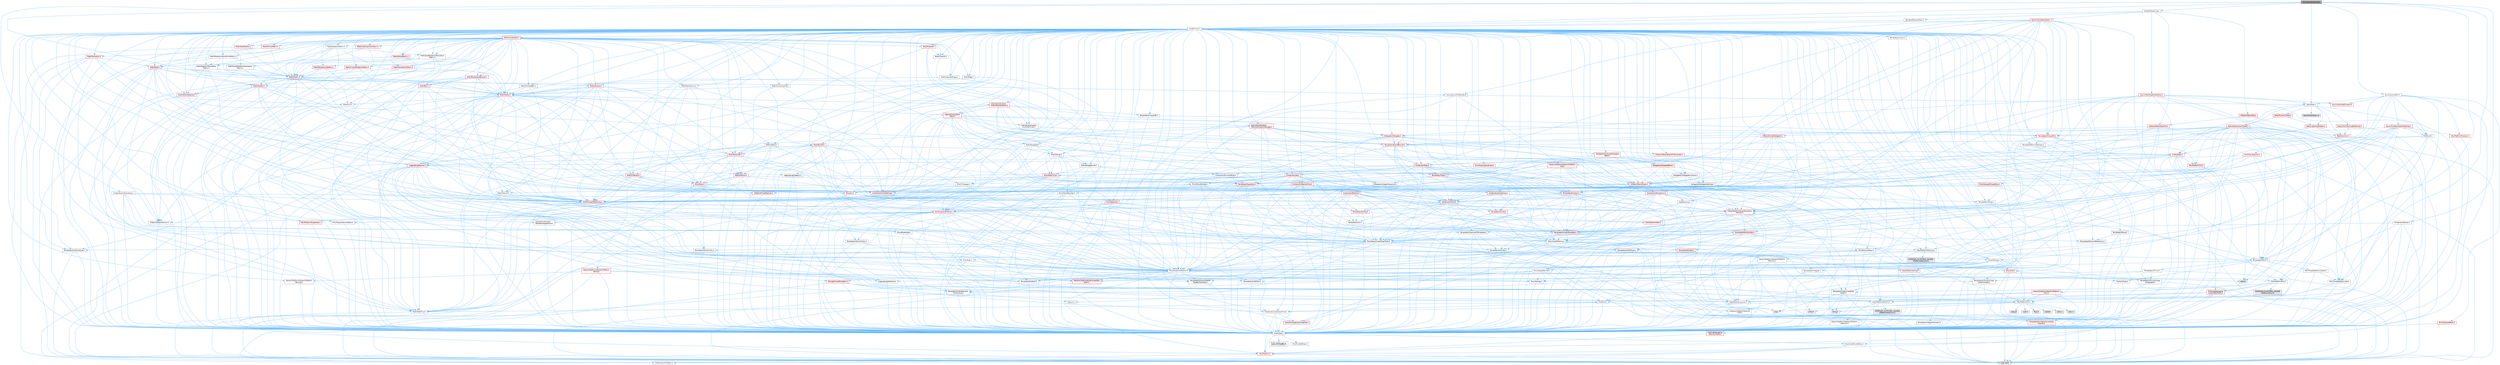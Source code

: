 digraph "AnimationStreaming.h"
{
 // INTERACTIVE_SVG=YES
 // LATEX_PDF_SIZE
  bgcolor="transparent";
  edge [fontname=Helvetica,fontsize=10,labelfontname=Helvetica,labelfontsize=10];
  node [fontname=Helvetica,fontsize=10,shape=box,height=0.2,width=0.4];
  Node1 [id="Node000001",label="AnimationStreaming.h",height=0.2,width=0.4,color="gray40", fillcolor="grey60", style="filled", fontcolor="black",tooltip=" "];
  Node1 -> Node2 [id="edge1_Node000001_Node000002",color="steelblue1",style="solid",tooltip=" "];
  Node2 [id="Node000002",label="CoreMinimal.h",height=0.2,width=0.4,color="grey40", fillcolor="white", style="filled",URL="$d7/d67/CoreMinimal_8h.html",tooltip=" "];
  Node2 -> Node3 [id="edge2_Node000002_Node000003",color="steelblue1",style="solid",tooltip=" "];
  Node3 [id="Node000003",label="CoreTypes.h",height=0.2,width=0.4,color="grey40", fillcolor="white", style="filled",URL="$dc/dec/CoreTypes_8h.html",tooltip=" "];
  Node3 -> Node4 [id="edge3_Node000003_Node000004",color="steelblue1",style="solid",tooltip=" "];
  Node4 [id="Node000004",label="HAL/Platform.h",height=0.2,width=0.4,color="red", fillcolor="#FFF0F0", style="filled",URL="$d9/dd0/Platform_8h.html",tooltip=" "];
  Node4 -> Node7 [id="edge4_Node000004_Node000007",color="steelblue1",style="solid",tooltip=" "];
  Node7 [id="Node000007",label="type_traits",height=0.2,width=0.4,color="grey60", fillcolor="#E0E0E0", style="filled",tooltip=" "];
  Node4 -> Node8 [id="edge5_Node000004_Node000008",color="steelblue1",style="solid",tooltip=" "];
  Node8 [id="Node000008",label="PreprocessorHelpers.h",height=0.2,width=0.4,color="grey40", fillcolor="white", style="filled",URL="$db/ddb/PreprocessorHelpers_8h.html",tooltip=" "];
  Node3 -> Node14 [id="edge6_Node000003_Node000014",color="steelblue1",style="solid",tooltip=" "];
  Node14 [id="Node000014",label="ProfilingDebugging\l/UMemoryDefines.h",height=0.2,width=0.4,color="grey40", fillcolor="white", style="filled",URL="$d2/da2/UMemoryDefines_8h.html",tooltip=" "];
  Node3 -> Node15 [id="edge7_Node000003_Node000015",color="steelblue1",style="solid",tooltip=" "];
  Node15 [id="Node000015",label="Misc/CoreMiscDefines.h",height=0.2,width=0.4,color="grey40", fillcolor="white", style="filled",URL="$da/d38/CoreMiscDefines_8h.html",tooltip=" "];
  Node15 -> Node4 [id="edge8_Node000015_Node000004",color="steelblue1",style="solid",tooltip=" "];
  Node15 -> Node8 [id="edge9_Node000015_Node000008",color="steelblue1",style="solid",tooltip=" "];
  Node3 -> Node16 [id="edge10_Node000003_Node000016",color="steelblue1",style="solid",tooltip=" "];
  Node16 [id="Node000016",label="Misc/CoreDefines.h",height=0.2,width=0.4,color="grey40", fillcolor="white", style="filled",URL="$d3/dd2/CoreDefines_8h.html",tooltip=" "];
  Node2 -> Node17 [id="edge11_Node000002_Node000017",color="steelblue1",style="solid",tooltip=" "];
  Node17 [id="Node000017",label="CoreFwd.h",height=0.2,width=0.4,color="grey40", fillcolor="white", style="filled",URL="$d1/d1e/CoreFwd_8h.html",tooltip=" "];
  Node17 -> Node3 [id="edge12_Node000017_Node000003",color="steelblue1",style="solid",tooltip=" "];
  Node17 -> Node18 [id="edge13_Node000017_Node000018",color="steelblue1",style="solid",tooltip=" "];
  Node18 [id="Node000018",label="Containers/ContainersFwd.h",height=0.2,width=0.4,color="grey40", fillcolor="white", style="filled",URL="$d4/d0a/ContainersFwd_8h.html",tooltip=" "];
  Node18 -> Node4 [id="edge14_Node000018_Node000004",color="steelblue1",style="solid",tooltip=" "];
  Node18 -> Node3 [id="edge15_Node000018_Node000003",color="steelblue1",style="solid",tooltip=" "];
  Node18 -> Node19 [id="edge16_Node000018_Node000019",color="steelblue1",style="solid",tooltip=" "];
  Node19 [id="Node000019",label="Traits/IsContiguousContainer.h",height=0.2,width=0.4,color="red", fillcolor="#FFF0F0", style="filled",URL="$d5/d3c/IsContiguousContainer_8h.html",tooltip=" "];
  Node19 -> Node3 [id="edge17_Node000019_Node000003",color="steelblue1",style="solid",tooltip=" "];
  Node17 -> Node22 [id="edge18_Node000017_Node000022",color="steelblue1",style="solid",tooltip=" "];
  Node22 [id="Node000022",label="Math/MathFwd.h",height=0.2,width=0.4,color="grey40", fillcolor="white", style="filled",URL="$d2/d10/MathFwd_8h.html",tooltip=" "];
  Node22 -> Node4 [id="edge19_Node000022_Node000004",color="steelblue1",style="solid",tooltip=" "];
  Node17 -> Node23 [id="edge20_Node000017_Node000023",color="steelblue1",style="solid",tooltip=" "];
  Node23 [id="Node000023",label="UObject/UObjectHierarchy\lFwd.h",height=0.2,width=0.4,color="grey40", fillcolor="white", style="filled",URL="$d3/d13/UObjectHierarchyFwd_8h.html",tooltip=" "];
  Node2 -> Node23 [id="edge21_Node000002_Node000023",color="steelblue1",style="solid",tooltip=" "];
  Node2 -> Node18 [id="edge22_Node000002_Node000018",color="steelblue1",style="solid",tooltip=" "];
  Node2 -> Node24 [id="edge23_Node000002_Node000024",color="steelblue1",style="solid",tooltip=" "];
  Node24 [id="Node000024",label="Misc/VarArgs.h",height=0.2,width=0.4,color="grey40", fillcolor="white", style="filled",URL="$d5/d6f/VarArgs_8h.html",tooltip=" "];
  Node24 -> Node3 [id="edge24_Node000024_Node000003",color="steelblue1",style="solid",tooltip=" "];
  Node2 -> Node25 [id="edge25_Node000002_Node000025",color="steelblue1",style="solid",tooltip=" "];
  Node25 [id="Node000025",label="Logging/LogVerbosity.h",height=0.2,width=0.4,color="grey40", fillcolor="white", style="filled",URL="$d2/d8f/LogVerbosity_8h.html",tooltip=" "];
  Node25 -> Node3 [id="edge26_Node000025_Node000003",color="steelblue1",style="solid",tooltip=" "];
  Node2 -> Node26 [id="edge27_Node000002_Node000026",color="steelblue1",style="solid",tooltip=" "];
  Node26 [id="Node000026",label="Misc/OutputDevice.h",height=0.2,width=0.4,color="grey40", fillcolor="white", style="filled",URL="$d7/d32/OutputDevice_8h.html",tooltip=" "];
  Node26 -> Node17 [id="edge28_Node000026_Node000017",color="steelblue1",style="solid",tooltip=" "];
  Node26 -> Node3 [id="edge29_Node000026_Node000003",color="steelblue1",style="solid",tooltip=" "];
  Node26 -> Node25 [id="edge30_Node000026_Node000025",color="steelblue1",style="solid",tooltip=" "];
  Node26 -> Node24 [id="edge31_Node000026_Node000024",color="steelblue1",style="solid",tooltip=" "];
  Node26 -> Node27 [id="edge32_Node000026_Node000027",color="steelblue1",style="solid",tooltip=" "];
  Node27 [id="Node000027",label="Templates/IsArrayOrRefOf\lTypeByPredicate.h",height=0.2,width=0.4,color="grey40", fillcolor="white", style="filled",URL="$d6/da1/IsArrayOrRefOfTypeByPredicate_8h.html",tooltip=" "];
  Node27 -> Node3 [id="edge33_Node000027_Node000003",color="steelblue1",style="solid",tooltip=" "];
  Node26 -> Node28 [id="edge34_Node000026_Node000028",color="steelblue1",style="solid",tooltip=" "];
  Node28 [id="Node000028",label="Templates/IsValidVariadic\lFunctionArg.h",height=0.2,width=0.4,color="grey40", fillcolor="white", style="filled",URL="$d0/dc8/IsValidVariadicFunctionArg_8h.html",tooltip=" "];
  Node28 -> Node3 [id="edge35_Node000028_Node000003",color="steelblue1",style="solid",tooltip=" "];
  Node28 -> Node29 [id="edge36_Node000028_Node000029",color="steelblue1",style="solid",tooltip=" "];
  Node29 [id="Node000029",label="IsEnum.h",height=0.2,width=0.4,color="grey40", fillcolor="white", style="filled",URL="$d4/de5/IsEnum_8h.html",tooltip=" "];
  Node28 -> Node7 [id="edge37_Node000028_Node000007",color="steelblue1",style="solid",tooltip=" "];
  Node26 -> Node30 [id="edge38_Node000026_Node000030",color="steelblue1",style="solid",tooltip=" "];
  Node30 [id="Node000030",label="Traits/IsCharEncodingCompatible\lWith.h",height=0.2,width=0.4,color="red", fillcolor="#FFF0F0", style="filled",URL="$df/dd1/IsCharEncodingCompatibleWith_8h.html",tooltip=" "];
  Node30 -> Node7 [id="edge39_Node000030_Node000007",color="steelblue1",style="solid",tooltip=" "];
  Node2 -> Node32 [id="edge40_Node000002_Node000032",color="steelblue1",style="solid",tooltip=" "];
  Node32 [id="Node000032",label="HAL/PlatformCrt.h",height=0.2,width=0.4,color="grey40", fillcolor="white", style="filled",URL="$d8/d75/PlatformCrt_8h.html",tooltip=" "];
  Node32 -> Node33 [id="edge41_Node000032_Node000033",color="steelblue1",style="solid",tooltip=" "];
  Node33 [id="Node000033",label="new",height=0.2,width=0.4,color="grey60", fillcolor="#E0E0E0", style="filled",tooltip=" "];
  Node32 -> Node34 [id="edge42_Node000032_Node000034",color="steelblue1",style="solid",tooltip=" "];
  Node34 [id="Node000034",label="wchar.h",height=0.2,width=0.4,color="grey60", fillcolor="#E0E0E0", style="filled",tooltip=" "];
  Node32 -> Node35 [id="edge43_Node000032_Node000035",color="steelblue1",style="solid",tooltip=" "];
  Node35 [id="Node000035",label="stddef.h",height=0.2,width=0.4,color="grey60", fillcolor="#E0E0E0", style="filled",tooltip=" "];
  Node32 -> Node36 [id="edge44_Node000032_Node000036",color="steelblue1",style="solid",tooltip=" "];
  Node36 [id="Node000036",label="stdlib.h",height=0.2,width=0.4,color="grey60", fillcolor="#E0E0E0", style="filled",tooltip=" "];
  Node32 -> Node37 [id="edge45_Node000032_Node000037",color="steelblue1",style="solid",tooltip=" "];
  Node37 [id="Node000037",label="stdio.h",height=0.2,width=0.4,color="grey60", fillcolor="#E0E0E0", style="filled",tooltip=" "];
  Node32 -> Node38 [id="edge46_Node000032_Node000038",color="steelblue1",style="solid",tooltip=" "];
  Node38 [id="Node000038",label="stdarg.h",height=0.2,width=0.4,color="grey60", fillcolor="#E0E0E0", style="filled",tooltip=" "];
  Node32 -> Node39 [id="edge47_Node000032_Node000039",color="steelblue1",style="solid",tooltip=" "];
  Node39 [id="Node000039",label="math.h",height=0.2,width=0.4,color="grey60", fillcolor="#E0E0E0", style="filled",tooltip=" "];
  Node32 -> Node40 [id="edge48_Node000032_Node000040",color="steelblue1",style="solid",tooltip=" "];
  Node40 [id="Node000040",label="float.h",height=0.2,width=0.4,color="grey60", fillcolor="#E0E0E0", style="filled",tooltip=" "];
  Node32 -> Node41 [id="edge49_Node000032_Node000041",color="steelblue1",style="solid",tooltip=" "];
  Node41 [id="Node000041",label="string.h",height=0.2,width=0.4,color="grey60", fillcolor="#E0E0E0", style="filled",tooltip=" "];
  Node2 -> Node42 [id="edge50_Node000002_Node000042",color="steelblue1",style="solid",tooltip=" "];
  Node42 [id="Node000042",label="HAL/PlatformMisc.h",height=0.2,width=0.4,color="grey40", fillcolor="white", style="filled",URL="$d0/df5/PlatformMisc_8h.html",tooltip=" "];
  Node42 -> Node3 [id="edge51_Node000042_Node000003",color="steelblue1",style="solid",tooltip=" "];
  Node42 -> Node43 [id="edge52_Node000042_Node000043",color="steelblue1",style="solid",tooltip=" "];
  Node43 [id="Node000043",label="GenericPlatform/GenericPlatform\lMisc.h",height=0.2,width=0.4,color="red", fillcolor="#FFF0F0", style="filled",URL="$db/d9a/GenericPlatformMisc_8h.html",tooltip=" "];
  Node43 -> Node17 [id="edge53_Node000043_Node000017",color="steelblue1",style="solid",tooltip=" "];
  Node43 -> Node3 [id="edge54_Node000043_Node000003",color="steelblue1",style="solid",tooltip=" "];
  Node43 -> Node32 [id="edge55_Node000043_Node000032",color="steelblue1",style="solid",tooltip=" "];
  Node43 -> Node47 [id="edge56_Node000043_Node000047",color="steelblue1",style="solid",tooltip=" "];
  Node47 [id="Node000047",label="Math/NumericLimits.h",height=0.2,width=0.4,color="grey40", fillcolor="white", style="filled",URL="$df/d1b/NumericLimits_8h.html",tooltip=" "];
  Node47 -> Node3 [id="edge57_Node000047_Node000003",color="steelblue1",style="solid",tooltip=" "];
  Node42 -> Node52 [id="edge58_Node000042_Node000052",color="steelblue1",style="solid",tooltip=" "];
  Node52 [id="Node000052",label="COMPILED_PLATFORM_HEADER\l(PlatformMisc.h)",height=0.2,width=0.4,color="grey60", fillcolor="#E0E0E0", style="filled",tooltip=" "];
  Node42 -> Node53 [id="edge59_Node000042_Node000053",color="steelblue1",style="solid",tooltip=" "];
  Node53 [id="Node000053",label="ProfilingDebugging\l/CpuProfilerTrace.h",height=0.2,width=0.4,color="red", fillcolor="#FFF0F0", style="filled",URL="$da/dcb/CpuProfilerTrace_8h.html",tooltip=" "];
  Node53 -> Node3 [id="edge60_Node000053_Node000003",color="steelblue1",style="solid",tooltip=" "];
  Node53 -> Node18 [id="edge61_Node000053_Node000018",color="steelblue1",style="solid",tooltip=" "];
  Node53 -> Node54 [id="edge62_Node000053_Node000054",color="steelblue1",style="solid",tooltip=" "];
  Node54 [id="Node000054",label="HAL/PlatformAtomics.h",height=0.2,width=0.4,color="grey40", fillcolor="white", style="filled",URL="$d3/d36/PlatformAtomics_8h.html",tooltip=" "];
  Node54 -> Node3 [id="edge63_Node000054_Node000003",color="steelblue1",style="solid",tooltip=" "];
  Node54 -> Node55 [id="edge64_Node000054_Node000055",color="steelblue1",style="solid",tooltip=" "];
  Node55 [id="Node000055",label="GenericPlatform/GenericPlatform\lAtomics.h",height=0.2,width=0.4,color="grey40", fillcolor="white", style="filled",URL="$da/d72/GenericPlatformAtomics_8h.html",tooltip=" "];
  Node55 -> Node3 [id="edge65_Node000055_Node000003",color="steelblue1",style="solid",tooltip=" "];
  Node54 -> Node56 [id="edge66_Node000054_Node000056",color="steelblue1",style="solid",tooltip=" "];
  Node56 [id="Node000056",label="COMPILED_PLATFORM_HEADER\l(PlatformAtomics.h)",height=0.2,width=0.4,color="grey60", fillcolor="#E0E0E0", style="filled",tooltip=" "];
  Node53 -> Node8 [id="edge67_Node000053_Node000008",color="steelblue1",style="solid",tooltip=" "];
  Node2 -> Node61 [id="edge68_Node000002_Node000061",color="steelblue1",style="solid",tooltip=" "];
  Node61 [id="Node000061",label="Misc/AssertionMacros.h",height=0.2,width=0.4,color="grey40", fillcolor="white", style="filled",URL="$d0/dfa/AssertionMacros_8h.html",tooltip=" "];
  Node61 -> Node3 [id="edge69_Node000061_Node000003",color="steelblue1",style="solid",tooltip=" "];
  Node61 -> Node4 [id="edge70_Node000061_Node000004",color="steelblue1",style="solid",tooltip=" "];
  Node61 -> Node42 [id="edge71_Node000061_Node000042",color="steelblue1",style="solid",tooltip=" "];
  Node61 -> Node8 [id="edge72_Node000061_Node000008",color="steelblue1",style="solid",tooltip=" "];
  Node61 -> Node62 [id="edge73_Node000061_Node000062",color="steelblue1",style="solid",tooltip=" "];
  Node62 [id="Node000062",label="Templates/EnableIf.h",height=0.2,width=0.4,color="grey40", fillcolor="white", style="filled",URL="$d7/d60/EnableIf_8h.html",tooltip=" "];
  Node62 -> Node3 [id="edge74_Node000062_Node000003",color="steelblue1",style="solid",tooltip=" "];
  Node61 -> Node27 [id="edge75_Node000061_Node000027",color="steelblue1",style="solid",tooltip=" "];
  Node61 -> Node28 [id="edge76_Node000061_Node000028",color="steelblue1",style="solid",tooltip=" "];
  Node61 -> Node30 [id="edge77_Node000061_Node000030",color="steelblue1",style="solid",tooltip=" "];
  Node61 -> Node24 [id="edge78_Node000061_Node000024",color="steelblue1",style="solid",tooltip=" "];
  Node61 -> Node63 [id="edge79_Node000061_Node000063",color="steelblue1",style="solid",tooltip=" "];
  Node63 [id="Node000063",label="String/FormatStringSan.h",height=0.2,width=0.4,color="red", fillcolor="#FFF0F0", style="filled",URL="$d3/d8b/FormatStringSan_8h.html",tooltip=" "];
  Node63 -> Node7 [id="edge80_Node000063_Node000007",color="steelblue1",style="solid",tooltip=" "];
  Node63 -> Node3 [id="edge81_Node000063_Node000003",color="steelblue1",style="solid",tooltip=" "];
  Node63 -> Node28 [id="edge82_Node000063_Node000028",color="steelblue1",style="solid",tooltip=" "];
  Node63 -> Node18 [id="edge83_Node000063_Node000018",color="steelblue1",style="solid",tooltip=" "];
  Node61 -> Node69 [id="edge84_Node000061_Node000069",color="steelblue1",style="solid",tooltip=" "];
  Node69 [id="Node000069",label="atomic",height=0.2,width=0.4,color="grey60", fillcolor="#E0E0E0", style="filled",tooltip=" "];
  Node2 -> Node70 [id="edge85_Node000002_Node000070",color="steelblue1",style="solid",tooltip=" "];
  Node70 [id="Node000070",label="Templates/IsPointer.h",height=0.2,width=0.4,color="grey40", fillcolor="white", style="filled",URL="$d7/d05/IsPointer_8h.html",tooltip=" "];
  Node70 -> Node3 [id="edge86_Node000070_Node000003",color="steelblue1",style="solid",tooltip=" "];
  Node2 -> Node71 [id="edge87_Node000002_Node000071",color="steelblue1",style="solid",tooltip=" "];
  Node71 [id="Node000071",label="HAL/PlatformMemory.h",height=0.2,width=0.4,color="grey40", fillcolor="white", style="filled",URL="$de/d68/PlatformMemory_8h.html",tooltip=" "];
  Node71 -> Node3 [id="edge88_Node000071_Node000003",color="steelblue1",style="solid",tooltip=" "];
  Node71 -> Node72 [id="edge89_Node000071_Node000072",color="steelblue1",style="solid",tooltip=" "];
  Node72 [id="Node000072",label="GenericPlatform/GenericPlatform\lMemory.h",height=0.2,width=0.4,color="grey40", fillcolor="white", style="filled",URL="$dd/d22/GenericPlatformMemory_8h.html",tooltip=" "];
  Node72 -> Node17 [id="edge90_Node000072_Node000017",color="steelblue1",style="solid",tooltip=" "];
  Node72 -> Node3 [id="edge91_Node000072_Node000003",color="steelblue1",style="solid",tooltip=" "];
  Node72 -> Node73 [id="edge92_Node000072_Node000073",color="steelblue1",style="solid",tooltip=" "];
  Node73 [id="Node000073",label="HAL/PlatformString.h",height=0.2,width=0.4,color="red", fillcolor="#FFF0F0", style="filled",URL="$db/db5/PlatformString_8h.html",tooltip=" "];
  Node73 -> Node3 [id="edge93_Node000073_Node000003",color="steelblue1",style="solid",tooltip=" "];
  Node72 -> Node41 [id="edge94_Node000072_Node000041",color="steelblue1",style="solid",tooltip=" "];
  Node72 -> Node34 [id="edge95_Node000072_Node000034",color="steelblue1",style="solid",tooltip=" "];
  Node71 -> Node75 [id="edge96_Node000071_Node000075",color="steelblue1",style="solid",tooltip=" "];
  Node75 [id="Node000075",label="COMPILED_PLATFORM_HEADER\l(PlatformMemory.h)",height=0.2,width=0.4,color="grey60", fillcolor="#E0E0E0", style="filled",tooltip=" "];
  Node2 -> Node54 [id="edge97_Node000002_Node000054",color="steelblue1",style="solid",tooltip=" "];
  Node2 -> Node76 [id="edge98_Node000002_Node000076",color="steelblue1",style="solid",tooltip=" "];
  Node76 [id="Node000076",label="Misc/Exec.h",height=0.2,width=0.4,color="grey40", fillcolor="white", style="filled",URL="$de/ddb/Exec_8h.html",tooltip=" "];
  Node76 -> Node3 [id="edge99_Node000076_Node000003",color="steelblue1",style="solid",tooltip=" "];
  Node76 -> Node61 [id="edge100_Node000076_Node000061",color="steelblue1",style="solid",tooltip=" "];
  Node2 -> Node77 [id="edge101_Node000002_Node000077",color="steelblue1",style="solid",tooltip=" "];
  Node77 [id="Node000077",label="HAL/MemoryBase.h",height=0.2,width=0.4,color="grey40", fillcolor="white", style="filled",URL="$d6/d9f/MemoryBase_8h.html",tooltip=" "];
  Node77 -> Node3 [id="edge102_Node000077_Node000003",color="steelblue1",style="solid",tooltip=" "];
  Node77 -> Node54 [id="edge103_Node000077_Node000054",color="steelblue1",style="solid",tooltip=" "];
  Node77 -> Node32 [id="edge104_Node000077_Node000032",color="steelblue1",style="solid",tooltip=" "];
  Node77 -> Node76 [id="edge105_Node000077_Node000076",color="steelblue1",style="solid",tooltip=" "];
  Node77 -> Node26 [id="edge106_Node000077_Node000026",color="steelblue1",style="solid",tooltip=" "];
  Node77 -> Node78 [id="edge107_Node000077_Node000078",color="steelblue1",style="solid",tooltip=" "];
  Node78 [id="Node000078",label="Templates/Atomic.h",height=0.2,width=0.4,color="grey40", fillcolor="white", style="filled",URL="$d3/d91/Atomic_8h.html",tooltip=" "];
  Node78 -> Node79 [id="edge108_Node000078_Node000079",color="steelblue1",style="solid",tooltip=" "];
  Node79 [id="Node000079",label="HAL/ThreadSafeCounter.h",height=0.2,width=0.4,color="grey40", fillcolor="white", style="filled",URL="$dc/dc9/ThreadSafeCounter_8h.html",tooltip=" "];
  Node79 -> Node3 [id="edge109_Node000079_Node000003",color="steelblue1",style="solid",tooltip=" "];
  Node79 -> Node54 [id="edge110_Node000079_Node000054",color="steelblue1",style="solid",tooltip=" "];
  Node78 -> Node80 [id="edge111_Node000078_Node000080",color="steelblue1",style="solid",tooltip=" "];
  Node80 [id="Node000080",label="HAL/ThreadSafeCounter64.h",height=0.2,width=0.4,color="grey40", fillcolor="white", style="filled",URL="$d0/d12/ThreadSafeCounter64_8h.html",tooltip=" "];
  Node80 -> Node3 [id="edge112_Node000080_Node000003",color="steelblue1",style="solid",tooltip=" "];
  Node80 -> Node79 [id="edge113_Node000080_Node000079",color="steelblue1",style="solid",tooltip=" "];
  Node78 -> Node81 [id="edge114_Node000078_Node000081",color="steelblue1",style="solid",tooltip=" "];
  Node81 [id="Node000081",label="Templates/IsIntegral.h",height=0.2,width=0.4,color="grey40", fillcolor="white", style="filled",URL="$da/d64/IsIntegral_8h.html",tooltip=" "];
  Node81 -> Node3 [id="edge115_Node000081_Node000003",color="steelblue1",style="solid",tooltip=" "];
  Node78 -> Node82 [id="edge116_Node000078_Node000082",color="steelblue1",style="solid",tooltip=" "];
  Node82 [id="Node000082",label="Templates/IsTrivial.h",height=0.2,width=0.4,color="grey40", fillcolor="white", style="filled",URL="$da/d4c/IsTrivial_8h.html",tooltip=" "];
  Node82 -> Node83 [id="edge117_Node000082_Node000083",color="steelblue1",style="solid",tooltip=" "];
  Node83 [id="Node000083",label="Templates/AndOrNot.h",height=0.2,width=0.4,color="grey40", fillcolor="white", style="filled",URL="$db/d0a/AndOrNot_8h.html",tooltip=" "];
  Node83 -> Node3 [id="edge118_Node000083_Node000003",color="steelblue1",style="solid",tooltip=" "];
  Node82 -> Node84 [id="edge119_Node000082_Node000084",color="steelblue1",style="solid",tooltip=" "];
  Node84 [id="Node000084",label="Templates/IsTriviallyCopy\lConstructible.h",height=0.2,width=0.4,color="grey40", fillcolor="white", style="filled",URL="$d3/d78/IsTriviallyCopyConstructible_8h.html",tooltip=" "];
  Node84 -> Node3 [id="edge120_Node000084_Node000003",color="steelblue1",style="solid",tooltip=" "];
  Node84 -> Node7 [id="edge121_Node000084_Node000007",color="steelblue1",style="solid",tooltip=" "];
  Node82 -> Node85 [id="edge122_Node000082_Node000085",color="steelblue1",style="solid",tooltip=" "];
  Node85 [id="Node000085",label="Templates/IsTriviallyCopy\lAssignable.h",height=0.2,width=0.4,color="grey40", fillcolor="white", style="filled",URL="$d2/df2/IsTriviallyCopyAssignable_8h.html",tooltip=" "];
  Node85 -> Node3 [id="edge123_Node000085_Node000003",color="steelblue1",style="solid",tooltip=" "];
  Node85 -> Node7 [id="edge124_Node000085_Node000007",color="steelblue1",style="solid",tooltip=" "];
  Node82 -> Node7 [id="edge125_Node000082_Node000007",color="steelblue1",style="solid",tooltip=" "];
  Node78 -> Node86 [id="edge126_Node000078_Node000086",color="steelblue1",style="solid",tooltip=" "];
  Node86 [id="Node000086",label="Traits/IntType.h",height=0.2,width=0.4,color="grey40", fillcolor="white", style="filled",URL="$d7/deb/IntType_8h.html",tooltip=" "];
  Node86 -> Node4 [id="edge127_Node000086_Node000004",color="steelblue1",style="solid",tooltip=" "];
  Node78 -> Node69 [id="edge128_Node000078_Node000069",color="steelblue1",style="solid",tooltip=" "];
  Node2 -> Node87 [id="edge129_Node000002_Node000087",color="steelblue1",style="solid",tooltip=" "];
  Node87 [id="Node000087",label="HAL/UnrealMemory.h",height=0.2,width=0.4,color="grey40", fillcolor="white", style="filled",URL="$d9/d96/UnrealMemory_8h.html",tooltip=" "];
  Node87 -> Node3 [id="edge130_Node000087_Node000003",color="steelblue1",style="solid",tooltip=" "];
  Node87 -> Node72 [id="edge131_Node000087_Node000072",color="steelblue1",style="solid",tooltip=" "];
  Node87 -> Node77 [id="edge132_Node000087_Node000077",color="steelblue1",style="solid",tooltip=" "];
  Node87 -> Node71 [id="edge133_Node000087_Node000071",color="steelblue1",style="solid",tooltip=" "];
  Node87 -> Node88 [id="edge134_Node000087_Node000088",color="steelblue1",style="solid",tooltip=" "];
  Node88 [id="Node000088",label="ProfilingDebugging\l/MemoryTrace.h",height=0.2,width=0.4,color="red", fillcolor="#FFF0F0", style="filled",URL="$da/dd7/MemoryTrace_8h.html",tooltip=" "];
  Node88 -> Node4 [id="edge135_Node000088_Node000004",color="steelblue1",style="solid",tooltip=" "];
  Node87 -> Node70 [id="edge136_Node000087_Node000070",color="steelblue1",style="solid",tooltip=" "];
  Node2 -> Node89 [id="edge137_Node000002_Node000089",color="steelblue1",style="solid",tooltip=" "];
  Node89 [id="Node000089",label="Templates/IsArithmetic.h",height=0.2,width=0.4,color="grey40", fillcolor="white", style="filled",URL="$d2/d5d/IsArithmetic_8h.html",tooltip=" "];
  Node89 -> Node3 [id="edge138_Node000089_Node000003",color="steelblue1",style="solid",tooltip=" "];
  Node2 -> Node83 [id="edge139_Node000002_Node000083",color="steelblue1",style="solid",tooltip=" "];
  Node2 -> Node90 [id="edge140_Node000002_Node000090",color="steelblue1",style="solid",tooltip=" "];
  Node90 [id="Node000090",label="Templates/IsPODType.h",height=0.2,width=0.4,color="grey40", fillcolor="white", style="filled",URL="$d7/db1/IsPODType_8h.html",tooltip=" "];
  Node90 -> Node3 [id="edge141_Node000090_Node000003",color="steelblue1",style="solid",tooltip=" "];
  Node2 -> Node91 [id="edge142_Node000002_Node000091",color="steelblue1",style="solid",tooltip=" "];
  Node91 [id="Node000091",label="Templates/IsUECoreType.h",height=0.2,width=0.4,color="grey40", fillcolor="white", style="filled",URL="$d1/db8/IsUECoreType_8h.html",tooltip=" "];
  Node91 -> Node3 [id="edge143_Node000091_Node000003",color="steelblue1",style="solid",tooltip=" "];
  Node91 -> Node7 [id="edge144_Node000091_Node000007",color="steelblue1",style="solid",tooltip=" "];
  Node2 -> Node84 [id="edge145_Node000002_Node000084",color="steelblue1",style="solid",tooltip=" "];
  Node2 -> Node92 [id="edge146_Node000002_Node000092",color="steelblue1",style="solid",tooltip=" "];
  Node92 [id="Node000092",label="Templates/UnrealTypeTraits.h",height=0.2,width=0.4,color="grey40", fillcolor="white", style="filled",URL="$d2/d2d/UnrealTypeTraits_8h.html",tooltip=" "];
  Node92 -> Node3 [id="edge147_Node000092_Node000003",color="steelblue1",style="solid",tooltip=" "];
  Node92 -> Node70 [id="edge148_Node000092_Node000070",color="steelblue1",style="solid",tooltip=" "];
  Node92 -> Node61 [id="edge149_Node000092_Node000061",color="steelblue1",style="solid",tooltip=" "];
  Node92 -> Node83 [id="edge150_Node000092_Node000083",color="steelblue1",style="solid",tooltip=" "];
  Node92 -> Node62 [id="edge151_Node000092_Node000062",color="steelblue1",style="solid",tooltip=" "];
  Node92 -> Node89 [id="edge152_Node000092_Node000089",color="steelblue1",style="solid",tooltip=" "];
  Node92 -> Node29 [id="edge153_Node000092_Node000029",color="steelblue1",style="solid",tooltip=" "];
  Node92 -> Node93 [id="edge154_Node000092_Node000093",color="steelblue1",style="solid",tooltip=" "];
  Node93 [id="Node000093",label="Templates/Models.h",height=0.2,width=0.4,color="red", fillcolor="#FFF0F0", style="filled",URL="$d3/d0c/Models_8h.html",tooltip=" "];
  Node92 -> Node90 [id="edge155_Node000092_Node000090",color="steelblue1",style="solid",tooltip=" "];
  Node92 -> Node91 [id="edge156_Node000092_Node000091",color="steelblue1",style="solid",tooltip=" "];
  Node92 -> Node84 [id="edge157_Node000092_Node000084",color="steelblue1",style="solid",tooltip=" "];
  Node2 -> Node62 [id="edge158_Node000002_Node000062",color="steelblue1",style="solid",tooltip=" "];
  Node2 -> Node94 [id="edge159_Node000002_Node000094",color="steelblue1",style="solid",tooltip=" "];
  Node94 [id="Node000094",label="Templates/RemoveReference.h",height=0.2,width=0.4,color="grey40", fillcolor="white", style="filled",URL="$da/dbe/RemoveReference_8h.html",tooltip=" "];
  Node94 -> Node3 [id="edge160_Node000094_Node000003",color="steelblue1",style="solid",tooltip=" "];
  Node2 -> Node95 [id="edge161_Node000002_Node000095",color="steelblue1",style="solid",tooltip=" "];
  Node95 [id="Node000095",label="Templates/IntegralConstant.h",height=0.2,width=0.4,color="grey40", fillcolor="white", style="filled",URL="$db/d1b/IntegralConstant_8h.html",tooltip=" "];
  Node95 -> Node3 [id="edge162_Node000095_Node000003",color="steelblue1",style="solid",tooltip=" "];
  Node2 -> Node96 [id="edge163_Node000002_Node000096",color="steelblue1",style="solid",tooltip=" "];
  Node96 [id="Node000096",label="Templates/IsClass.h",height=0.2,width=0.4,color="grey40", fillcolor="white", style="filled",URL="$db/dcb/IsClass_8h.html",tooltip=" "];
  Node96 -> Node3 [id="edge164_Node000096_Node000003",color="steelblue1",style="solid",tooltip=" "];
  Node2 -> Node97 [id="edge165_Node000002_Node000097",color="steelblue1",style="solid",tooltip=" "];
  Node97 [id="Node000097",label="Templates/TypeCompatible\lBytes.h",height=0.2,width=0.4,color="grey40", fillcolor="white", style="filled",URL="$df/d0a/TypeCompatibleBytes_8h.html",tooltip=" "];
  Node97 -> Node3 [id="edge166_Node000097_Node000003",color="steelblue1",style="solid",tooltip=" "];
  Node97 -> Node41 [id="edge167_Node000097_Node000041",color="steelblue1",style="solid",tooltip=" "];
  Node97 -> Node33 [id="edge168_Node000097_Node000033",color="steelblue1",style="solid",tooltip=" "];
  Node97 -> Node7 [id="edge169_Node000097_Node000007",color="steelblue1",style="solid",tooltip=" "];
  Node2 -> Node19 [id="edge170_Node000002_Node000019",color="steelblue1",style="solid",tooltip=" "];
  Node2 -> Node98 [id="edge171_Node000002_Node000098",color="steelblue1",style="solid",tooltip=" "];
  Node98 [id="Node000098",label="Templates/UnrealTemplate.h",height=0.2,width=0.4,color="red", fillcolor="#FFF0F0", style="filled",URL="$d4/d24/UnrealTemplate_8h.html",tooltip=" "];
  Node98 -> Node3 [id="edge172_Node000098_Node000003",color="steelblue1",style="solid",tooltip=" "];
  Node98 -> Node70 [id="edge173_Node000098_Node000070",color="steelblue1",style="solid",tooltip=" "];
  Node98 -> Node87 [id="edge174_Node000098_Node000087",color="steelblue1",style="solid",tooltip=" "];
  Node98 -> Node92 [id="edge175_Node000098_Node000092",color="steelblue1",style="solid",tooltip=" "];
  Node98 -> Node94 [id="edge176_Node000098_Node000094",color="steelblue1",style="solid",tooltip=" "];
  Node98 -> Node97 [id="edge177_Node000098_Node000097",color="steelblue1",style="solid",tooltip=" "];
  Node98 -> Node19 [id="edge178_Node000098_Node000019",color="steelblue1",style="solid",tooltip=" "];
  Node98 -> Node7 [id="edge179_Node000098_Node000007",color="steelblue1",style="solid",tooltip=" "];
  Node2 -> Node47 [id="edge180_Node000002_Node000047",color="steelblue1",style="solid",tooltip=" "];
  Node2 -> Node102 [id="edge181_Node000002_Node000102",color="steelblue1",style="solid",tooltip=" "];
  Node102 [id="Node000102",label="HAL/PlatformMath.h",height=0.2,width=0.4,color="red", fillcolor="#FFF0F0", style="filled",URL="$dc/d53/PlatformMath_8h.html",tooltip=" "];
  Node102 -> Node3 [id="edge182_Node000102_Node000003",color="steelblue1",style="solid",tooltip=" "];
  Node2 -> Node85 [id="edge183_Node000002_Node000085",color="steelblue1",style="solid",tooltip=" "];
  Node2 -> Node110 [id="edge184_Node000002_Node000110",color="steelblue1",style="solid",tooltip=" "];
  Node110 [id="Node000110",label="Templates/MemoryOps.h",height=0.2,width=0.4,color="red", fillcolor="#FFF0F0", style="filled",URL="$db/dea/MemoryOps_8h.html",tooltip=" "];
  Node110 -> Node3 [id="edge185_Node000110_Node000003",color="steelblue1",style="solid",tooltip=" "];
  Node110 -> Node87 [id="edge186_Node000110_Node000087",color="steelblue1",style="solid",tooltip=" "];
  Node110 -> Node85 [id="edge187_Node000110_Node000085",color="steelblue1",style="solid",tooltip=" "];
  Node110 -> Node84 [id="edge188_Node000110_Node000084",color="steelblue1",style="solid",tooltip=" "];
  Node110 -> Node92 [id="edge189_Node000110_Node000092",color="steelblue1",style="solid",tooltip=" "];
  Node110 -> Node33 [id="edge190_Node000110_Node000033",color="steelblue1",style="solid",tooltip=" "];
  Node110 -> Node7 [id="edge191_Node000110_Node000007",color="steelblue1",style="solid",tooltip=" "];
  Node2 -> Node111 [id="edge192_Node000002_Node000111",color="steelblue1",style="solid",tooltip=" "];
  Node111 [id="Node000111",label="Containers/ContainerAllocation\lPolicies.h",height=0.2,width=0.4,color="red", fillcolor="#FFF0F0", style="filled",URL="$d7/dff/ContainerAllocationPolicies_8h.html",tooltip=" "];
  Node111 -> Node3 [id="edge193_Node000111_Node000003",color="steelblue1",style="solid",tooltip=" "];
  Node111 -> Node111 [id="edge194_Node000111_Node000111",color="steelblue1",style="solid",tooltip=" "];
  Node111 -> Node102 [id="edge195_Node000111_Node000102",color="steelblue1",style="solid",tooltip=" "];
  Node111 -> Node87 [id="edge196_Node000111_Node000087",color="steelblue1",style="solid",tooltip=" "];
  Node111 -> Node47 [id="edge197_Node000111_Node000047",color="steelblue1",style="solid",tooltip=" "];
  Node111 -> Node61 [id="edge198_Node000111_Node000061",color="steelblue1",style="solid",tooltip=" "];
  Node111 -> Node110 [id="edge199_Node000111_Node000110",color="steelblue1",style="solid",tooltip=" "];
  Node111 -> Node97 [id="edge200_Node000111_Node000097",color="steelblue1",style="solid",tooltip=" "];
  Node111 -> Node7 [id="edge201_Node000111_Node000007",color="steelblue1",style="solid",tooltip=" "];
  Node2 -> Node114 [id="edge202_Node000002_Node000114",color="steelblue1",style="solid",tooltip=" "];
  Node114 [id="Node000114",label="Templates/IsEnumClass.h",height=0.2,width=0.4,color="grey40", fillcolor="white", style="filled",URL="$d7/d15/IsEnumClass_8h.html",tooltip=" "];
  Node114 -> Node3 [id="edge203_Node000114_Node000003",color="steelblue1",style="solid",tooltip=" "];
  Node114 -> Node83 [id="edge204_Node000114_Node000083",color="steelblue1",style="solid",tooltip=" "];
  Node2 -> Node115 [id="edge205_Node000002_Node000115",color="steelblue1",style="solid",tooltip=" "];
  Node115 [id="Node000115",label="HAL/PlatformProperties.h",height=0.2,width=0.4,color="red", fillcolor="#FFF0F0", style="filled",URL="$d9/db0/PlatformProperties_8h.html",tooltip=" "];
  Node115 -> Node3 [id="edge206_Node000115_Node000003",color="steelblue1",style="solid",tooltip=" "];
  Node2 -> Node118 [id="edge207_Node000002_Node000118",color="steelblue1",style="solid",tooltip=" "];
  Node118 [id="Node000118",label="Misc/EngineVersionBase.h",height=0.2,width=0.4,color="grey40", fillcolor="white", style="filled",URL="$d5/d2b/EngineVersionBase_8h.html",tooltip=" "];
  Node118 -> Node3 [id="edge208_Node000118_Node000003",color="steelblue1",style="solid",tooltip=" "];
  Node2 -> Node119 [id="edge209_Node000002_Node000119",color="steelblue1",style="solid",tooltip=" "];
  Node119 [id="Node000119",label="Internationalization\l/TextNamespaceFwd.h",height=0.2,width=0.4,color="grey40", fillcolor="white", style="filled",URL="$d8/d97/TextNamespaceFwd_8h.html",tooltip=" "];
  Node119 -> Node3 [id="edge210_Node000119_Node000003",color="steelblue1",style="solid",tooltip=" "];
  Node2 -> Node120 [id="edge211_Node000002_Node000120",color="steelblue1",style="solid",tooltip=" "];
  Node120 [id="Node000120",label="Serialization/Archive.h",height=0.2,width=0.4,color="red", fillcolor="#FFF0F0", style="filled",URL="$d7/d3b/Archive_8h.html",tooltip=" "];
  Node120 -> Node17 [id="edge212_Node000120_Node000017",color="steelblue1",style="solid",tooltip=" "];
  Node120 -> Node3 [id="edge213_Node000120_Node000003",color="steelblue1",style="solid",tooltip=" "];
  Node120 -> Node115 [id="edge214_Node000120_Node000115",color="steelblue1",style="solid",tooltip=" "];
  Node120 -> Node119 [id="edge215_Node000120_Node000119",color="steelblue1",style="solid",tooltip=" "];
  Node120 -> Node22 [id="edge216_Node000120_Node000022",color="steelblue1",style="solid",tooltip=" "];
  Node120 -> Node61 [id="edge217_Node000120_Node000061",color="steelblue1",style="solid",tooltip=" "];
  Node120 -> Node118 [id="edge218_Node000120_Node000118",color="steelblue1",style="solid",tooltip=" "];
  Node120 -> Node24 [id="edge219_Node000120_Node000024",color="steelblue1",style="solid",tooltip=" "];
  Node120 -> Node62 [id="edge220_Node000120_Node000062",color="steelblue1",style="solid",tooltip=" "];
  Node120 -> Node27 [id="edge221_Node000120_Node000027",color="steelblue1",style="solid",tooltip=" "];
  Node120 -> Node114 [id="edge222_Node000120_Node000114",color="steelblue1",style="solid",tooltip=" "];
  Node120 -> Node28 [id="edge223_Node000120_Node000028",color="steelblue1",style="solid",tooltip=" "];
  Node120 -> Node98 [id="edge224_Node000120_Node000098",color="steelblue1",style="solid",tooltip=" "];
  Node120 -> Node30 [id="edge225_Node000120_Node000030",color="steelblue1",style="solid",tooltip=" "];
  Node120 -> Node123 [id="edge226_Node000120_Node000123",color="steelblue1",style="solid",tooltip=" "];
  Node123 [id="Node000123",label="UObject/ObjectVersion.h",height=0.2,width=0.4,color="grey40", fillcolor="white", style="filled",URL="$da/d63/ObjectVersion_8h.html",tooltip=" "];
  Node123 -> Node3 [id="edge227_Node000123_Node000003",color="steelblue1",style="solid",tooltip=" "];
  Node2 -> Node124 [id="edge228_Node000002_Node000124",color="steelblue1",style="solid",tooltip=" "];
  Node124 [id="Node000124",label="Templates/Less.h",height=0.2,width=0.4,color="grey40", fillcolor="white", style="filled",URL="$de/dc8/Less_8h.html",tooltip=" "];
  Node124 -> Node3 [id="edge229_Node000124_Node000003",color="steelblue1",style="solid",tooltip=" "];
  Node124 -> Node98 [id="edge230_Node000124_Node000098",color="steelblue1",style="solid",tooltip=" "];
  Node2 -> Node125 [id="edge231_Node000002_Node000125",color="steelblue1",style="solid",tooltip=" "];
  Node125 [id="Node000125",label="Templates/Sorting.h",height=0.2,width=0.4,color="red", fillcolor="#FFF0F0", style="filled",URL="$d3/d9e/Sorting_8h.html",tooltip=" "];
  Node125 -> Node3 [id="edge232_Node000125_Node000003",color="steelblue1",style="solid",tooltip=" "];
  Node125 -> Node102 [id="edge233_Node000125_Node000102",color="steelblue1",style="solid",tooltip=" "];
  Node125 -> Node124 [id="edge234_Node000125_Node000124",color="steelblue1",style="solid",tooltip=" "];
  Node2 -> Node136 [id="edge235_Node000002_Node000136",color="steelblue1",style="solid",tooltip=" "];
  Node136 [id="Node000136",label="Misc/Char.h",height=0.2,width=0.4,color="red", fillcolor="#FFF0F0", style="filled",URL="$d0/d58/Char_8h.html",tooltip=" "];
  Node136 -> Node3 [id="edge236_Node000136_Node000003",color="steelblue1",style="solid",tooltip=" "];
  Node136 -> Node86 [id="edge237_Node000136_Node000086",color="steelblue1",style="solid",tooltip=" "];
  Node136 -> Node7 [id="edge238_Node000136_Node000007",color="steelblue1",style="solid",tooltip=" "];
  Node2 -> Node139 [id="edge239_Node000002_Node000139",color="steelblue1",style="solid",tooltip=" "];
  Node139 [id="Node000139",label="GenericPlatform/GenericPlatform\lStricmp.h",height=0.2,width=0.4,color="grey40", fillcolor="white", style="filled",URL="$d2/d86/GenericPlatformStricmp_8h.html",tooltip=" "];
  Node139 -> Node3 [id="edge240_Node000139_Node000003",color="steelblue1",style="solid",tooltip=" "];
  Node2 -> Node140 [id="edge241_Node000002_Node000140",color="steelblue1",style="solid",tooltip=" "];
  Node140 [id="Node000140",label="GenericPlatform/GenericPlatform\lString.h",height=0.2,width=0.4,color="red", fillcolor="#FFF0F0", style="filled",URL="$dd/d20/GenericPlatformString_8h.html",tooltip=" "];
  Node140 -> Node3 [id="edge242_Node000140_Node000003",color="steelblue1",style="solid",tooltip=" "];
  Node140 -> Node139 [id="edge243_Node000140_Node000139",color="steelblue1",style="solid",tooltip=" "];
  Node140 -> Node62 [id="edge244_Node000140_Node000062",color="steelblue1",style="solid",tooltip=" "];
  Node140 -> Node30 [id="edge245_Node000140_Node000030",color="steelblue1",style="solid",tooltip=" "];
  Node140 -> Node7 [id="edge246_Node000140_Node000007",color="steelblue1",style="solid",tooltip=" "];
  Node2 -> Node73 [id="edge247_Node000002_Node000073",color="steelblue1",style="solid",tooltip=" "];
  Node2 -> Node143 [id="edge248_Node000002_Node000143",color="steelblue1",style="solid",tooltip=" "];
  Node143 [id="Node000143",label="Misc/CString.h",height=0.2,width=0.4,color="grey40", fillcolor="white", style="filled",URL="$d2/d49/CString_8h.html",tooltip=" "];
  Node143 -> Node3 [id="edge249_Node000143_Node000003",color="steelblue1",style="solid",tooltip=" "];
  Node143 -> Node32 [id="edge250_Node000143_Node000032",color="steelblue1",style="solid",tooltip=" "];
  Node143 -> Node73 [id="edge251_Node000143_Node000073",color="steelblue1",style="solid",tooltip=" "];
  Node143 -> Node61 [id="edge252_Node000143_Node000061",color="steelblue1",style="solid",tooltip=" "];
  Node143 -> Node136 [id="edge253_Node000143_Node000136",color="steelblue1",style="solid",tooltip=" "];
  Node143 -> Node24 [id="edge254_Node000143_Node000024",color="steelblue1",style="solid",tooltip=" "];
  Node143 -> Node27 [id="edge255_Node000143_Node000027",color="steelblue1",style="solid",tooltip=" "];
  Node143 -> Node28 [id="edge256_Node000143_Node000028",color="steelblue1",style="solid",tooltip=" "];
  Node143 -> Node30 [id="edge257_Node000143_Node000030",color="steelblue1",style="solid",tooltip=" "];
  Node2 -> Node144 [id="edge258_Node000002_Node000144",color="steelblue1",style="solid",tooltip=" "];
  Node144 [id="Node000144",label="Misc/Crc.h",height=0.2,width=0.4,color="red", fillcolor="#FFF0F0", style="filled",URL="$d4/dd2/Crc_8h.html",tooltip=" "];
  Node144 -> Node3 [id="edge259_Node000144_Node000003",color="steelblue1",style="solid",tooltip=" "];
  Node144 -> Node73 [id="edge260_Node000144_Node000073",color="steelblue1",style="solid",tooltip=" "];
  Node144 -> Node61 [id="edge261_Node000144_Node000061",color="steelblue1",style="solid",tooltip=" "];
  Node144 -> Node143 [id="edge262_Node000144_Node000143",color="steelblue1",style="solid",tooltip=" "];
  Node144 -> Node136 [id="edge263_Node000144_Node000136",color="steelblue1",style="solid",tooltip=" "];
  Node144 -> Node92 [id="edge264_Node000144_Node000092",color="steelblue1",style="solid",tooltip=" "];
  Node2 -> Node135 [id="edge265_Node000002_Node000135",color="steelblue1",style="solid",tooltip=" "];
  Node135 [id="Node000135",label="Math/UnrealMathUtility.h",height=0.2,width=0.4,color="red", fillcolor="#FFF0F0", style="filled",URL="$db/db8/UnrealMathUtility_8h.html",tooltip=" "];
  Node135 -> Node3 [id="edge266_Node000135_Node000003",color="steelblue1",style="solid",tooltip=" "];
  Node135 -> Node61 [id="edge267_Node000135_Node000061",color="steelblue1",style="solid",tooltip=" "];
  Node135 -> Node102 [id="edge268_Node000135_Node000102",color="steelblue1",style="solid",tooltip=" "];
  Node135 -> Node22 [id="edge269_Node000135_Node000022",color="steelblue1",style="solid",tooltip=" "];
  Node2 -> Node145 [id="edge270_Node000002_Node000145",color="steelblue1",style="solid",tooltip=" "];
  Node145 [id="Node000145",label="Containers/UnrealString.h",height=0.2,width=0.4,color="red", fillcolor="#FFF0F0", style="filled",URL="$d5/dba/UnrealString_8h.html",tooltip=" "];
  Node2 -> Node149 [id="edge271_Node000002_Node000149",color="steelblue1",style="solid",tooltip=" "];
  Node149 [id="Node000149",label="Containers/Array.h",height=0.2,width=0.4,color="red", fillcolor="#FFF0F0", style="filled",URL="$df/dd0/Array_8h.html",tooltip=" "];
  Node149 -> Node3 [id="edge272_Node000149_Node000003",color="steelblue1",style="solid",tooltip=" "];
  Node149 -> Node61 [id="edge273_Node000149_Node000061",color="steelblue1",style="solid",tooltip=" "];
  Node149 -> Node87 [id="edge274_Node000149_Node000087",color="steelblue1",style="solid",tooltip=" "];
  Node149 -> Node92 [id="edge275_Node000149_Node000092",color="steelblue1",style="solid",tooltip=" "];
  Node149 -> Node98 [id="edge276_Node000149_Node000098",color="steelblue1",style="solid",tooltip=" "];
  Node149 -> Node111 [id="edge277_Node000149_Node000111",color="steelblue1",style="solid",tooltip=" "];
  Node149 -> Node120 [id="edge278_Node000149_Node000120",color="steelblue1",style="solid",tooltip=" "];
  Node149 -> Node128 [id="edge279_Node000149_Node000128",color="steelblue1",style="solid",tooltip=" "];
  Node128 [id="Node000128",label="Templates/Invoke.h",height=0.2,width=0.4,color="red", fillcolor="#FFF0F0", style="filled",URL="$d7/deb/Invoke_8h.html",tooltip=" "];
  Node128 -> Node3 [id="edge280_Node000128_Node000003",color="steelblue1",style="solid",tooltip=" "];
  Node128 -> Node98 [id="edge281_Node000128_Node000098",color="steelblue1",style="solid",tooltip=" "];
  Node128 -> Node7 [id="edge282_Node000128_Node000007",color="steelblue1",style="solid",tooltip=" "];
  Node149 -> Node124 [id="edge283_Node000149_Node000124",color="steelblue1",style="solid",tooltip=" "];
  Node149 -> Node125 [id="edge284_Node000149_Node000125",color="steelblue1",style="solid",tooltip=" "];
  Node149 -> Node172 [id="edge285_Node000149_Node000172",color="steelblue1",style="solid",tooltip=" "];
  Node172 [id="Node000172",label="Templates/AlignmentTemplates.h",height=0.2,width=0.4,color="grey40", fillcolor="white", style="filled",URL="$dd/d32/AlignmentTemplates_8h.html",tooltip=" "];
  Node172 -> Node3 [id="edge286_Node000172_Node000003",color="steelblue1",style="solid",tooltip=" "];
  Node172 -> Node81 [id="edge287_Node000172_Node000081",color="steelblue1",style="solid",tooltip=" "];
  Node172 -> Node70 [id="edge288_Node000172_Node000070",color="steelblue1",style="solid",tooltip=" "];
  Node149 -> Node7 [id="edge289_Node000149_Node000007",color="steelblue1",style="solid",tooltip=" "];
  Node2 -> Node173 [id="edge290_Node000002_Node000173",color="steelblue1",style="solid",tooltip=" "];
  Node173 [id="Node000173",label="Misc/FrameNumber.h",height=0.2,width=0.4,color="grey40", fillcolor="white", style="filled",URL="$dd/dbd/FrameNumber_8h.html",tooltip=" "];
  Node173 -> Node3 [id="edge291_Node000173_Node000003",color="steelblue1",style="solid",tooltip=" "];
  Node173 -> Node47 [id="edge292_Node000173_Node000047",color="steelblue1",style="solid",tooltip=" "];
  Node173 -> Node135 [id="edge293_Node000173_Node000135",color="steelblue1",style="solid",tooltip=" "];
  Node173 -> Node62 [id="edge294_Node000173_Node000062",color="steelblue1",style="solid",tooltip=" "];
  Node173 -> Node92 [id="edge295_Node000173_Node000092",color="steelblue1",style="solid",tooltip=" "];
  Node2 -> Node174 [id="edge296_Node000002_Node000174",color="steelblue1",style="solid",tooltip=" "];
  Node174 [id="Node000174",label="Misc/Timespan.h",height=0.2,width=0.4,color="grey40", fillcolor="white", style="filled",URL="$da/dd9/Timespan_8h.html",tooltip=" "];
  Node174 -> Node3 [id="edge297_Node000174_Node000003",color="steelblue1",style="solid",tooltip=" "];
  Node174 -> Node175 [id="edge298_Node000174_Node000175",color="steelblue1",style="solid",tooltip=" "];
  Node175 [id="Node000175",label="Math/Interval.h",height=0.2,width=0.4,color="grey40", fillcolor="white", style="filled",URL="$d1/d55/Interval_8h.html",tooltip=" "];
  Node175 -> Node3 [id="edge299_Node000175_Node000003",color="steelblue1",style="solid",tooltip=" "];
  Node175 -> Node89 [id="edge300_Node000175_Node000089",color="steelblue1",style="solid",tooltip=" "];
  Node175 -> Node92 [id="edge301_Node000175_Node000092",color="steelblue1",style="solid",tooltip=" "];
  Node175 -> Node47 [id="edge302_Node000175_Node000047",color="steelblue1",style="solid",tooltip=" "];
  Node175 -> Node135 [id="edge303_Node000175_Node000135",color="steelblue1",style="solid",tooltip=" "];
  Node174 -> Node135 [id="edge304_Node000174_Node000135",color="steelblue1",style="solid",tooltip=" "];
  Node174 -> Node61 [id="edge305_Node000174_Node000061",color="steelblue1",style="solid",tooltip=" "];
  Node2 -> Node176 [id="edge306_Node000002_Node000176",color="steelblue1",style="solid",tooltip=" "];
  Node176 [id="Node000176",label="Containers/StringConv.h",height=0.2,width=0.4,color="red", fillcolor="#FFF0F0", style="filled",URL="$d3/ddf/StringConv_8h.html",tooltip=" "];
  Node176 -> Node3 [id="edge307_Node000176_Node000003",color="steelblue1",style="solid",tooltip=" "];
  Node176 -> Node61 [id="edge308_Node000176_Node000061",color="steelblue1",style="solid",tooltip=" "];
  Node176 -> Node111 [id="edge309_Node000176_Node000111",color="steelblue1",style="solid",tooltip=" "];
  Node176 -> Node149 [id="edge310_Node000176_Node000149",color="steelblue1",style="solid",tooltip=" "];
  Node176 -> Node143 [id="edge311_Node000176_Node000143",color="steelblue1",style="solid",tooltip=" "];
  Node176 -> Node177 [id="edge312_Node000176_Node000177",color="steelblue1",style="solid",tooltip=" "];
  Node177 [id="Node000177",label="Templates/IsArray.h",height=0.2,width=0.4,color="grey40", fillcolor="white", style="filled",URL="$d8/d8d/IsArray_8h.html",tooltip=" "];
  Node177 -> Node3 [id="edge313_Node000177_Node000003",color="steelblue1",style="solid",tooltip=" "];
  Node176 -> Node98 [id="edge314_Node000176_Node000098",color="steelblue1",style="solid",tooltip=" "];
  Node176 -> Node92 [id="edge315_Node000176_Node000092",color="steelblue1",style="solid",tooltip=" "];
  Node176 -> Node30 [id="edge316_Node000176_Node000030",color="steelblue1",style="solid",tooltip=" "];
  Node176 -> Node19 [id="edge317_Node000176_Node000019",color="steelblue1",style="solid",tooltip=" "];
  Node176 -> Node7 [id="edge318_Node000176_Node000007",color="steelblue1",style="solid",tooltip=" "];
  Node2 -> Node178 [id="edge319_Node000002_Node000178",color="steelblue1",style="solid",tooltip=" "];
  Node178 [id="Node000178",label="UObject/UnrealNames.h",height=0.2,width=0.4,color="red", fillcolor="#FFF0F0", style="filled",URL="$d8/db1/UnrealNames_8h.html",tooltip=" "];
  Node178 -> Node3 [id="edge320_Node000178_Node000003",color="steelblue1",style="solid",tooltip=" "];
  Node2 -> Node180 [id="edge321_Node000002_Node000180",color="steelblue1",style="solid",tooltip=" "];
  Node180 [id="Node000180",label="UObject/NameTypes.h",height=0.2,width=0.4,color="red", fillcolor="#FFF0F0", style="filled",URL="$d6/d35/NameTypes_8h.html",tooltip=" "];
  Node180 -> Node3 [id="edge322_Node000180_Node000003",color="steelblue1",style="solid",tooltip=" "];
  Node180 -> Node61 [id="edge323_Node000180_Node000061",color="steelblue1",style="solid",tooltip=" "];
  Node180 -> Node87 [id="edge324_Node000180_Node000087",color="steelblue1",style="solid",tooltip=" "];
  Node180 -> Node92 [id="edge325_Node000180_Node000092",color="steelblue1",style="solid",tooltip=" "];
  Node180 -> Node98 [id="edge326_Node000180_Node000098",color="steelblue1",style="solid",tooltip=" "];
  Node180 -> Node145 [id="edge327_Node000180_Node000145",color="steelblue1",style="solid",tooltip=" "];
  Node180 -> Node176 [id="edge328_Node000180_Node000176",color="steelblue1",style="solid",tooltip=" "];
  Node180 -> Node178 [id="edge329_Node000180_Node000178",color="steelblue1",style="solid",tooltip=" "];
  Node180 -> Node78 [id="edge330_Node000180_Node000078",color="steelblue1",style="solid",tooltip=" "];
  Node2 -> Node188 [id="edge331_Node000002_Node000188",color="steelblue1",style="solid",tooltip=" "];
  Node188 [id="Node000188",label="Misc/Parse.h",height=0.2,width=0.4,color="red", fillcolor="#FFF0F0", style="filled",URL="$dc/d71/Parse_8h.html",tooltip=" "];
  Node188 -> Node145 [id="edge332_Node000188_Node000145",color="steelblue1",style="solid",tooltip=" "];
  Node188 -> Node3 [id="edge333_Node000188_Node000003",color="steelblue1",style="solid",tooltip=" "];
  Node188 -> Node32 [id="edge334_Node000188_Node000032",color="steelblue1",style="solid",tooltip=" "];
  Node188 -> Node189 [id="edge335_Node000188_Node000189",color="steelblue1",style="solid",tooltip=" "];
  Node189 [id="Node000189",label="Templates/Function.h",height=0.2,width=0.4,color="red", fillcolor="#FFF0F0", style="filled",URL="$df/df5/Function_8h.html",tooltip=" "];
  Node189 -> Node3 [id="edge336_Node000189_Node000003",color="steelblue1",style="solid",tooltip=" "];
  Node189 -> Node61 [id="edge337_Node000189_Node000061",color="steelblue1",style="solid",tooltip=" "];
  Node189 -> Node87 [id="edge338_Node000189_Node000087",color="steelblue1",style="solid",tooltip=" "];
  Node189 -> Node92 [id="edge339_Node000189_Node000092",color="steelblue1",style="solid",tooltip=" "];
  Node189 -> Node128 [id="edge340_Node000189_Node000128",color="steelblue1",style="solid",tooltip=" "];
  Node189 -> Node98 [id="edge341_Node000189_Node000098",color="steelblue1",style="solid",tooltip=" "];
  Node189 -> Node135 [id="edge342_Node000189_Node000135",color="steelblue1",style="solid",tooltip=" "];
  Node189 -> Node33 [id="edge343_Node000189_Node000033",color="steelblue1",style="solid",tooltip=" "];
  Node189 -> Node7 [id="edge344_Node000189_Node000007",color="steelblue1",style="solid",tooltip=" "];
  Node2 -> Node172 [id="edge345_Node000002_Node000172",color="steelblue1",style="solid",tooltip=" "];
  Node2 -> Node191 [id="edge346_Node000002_Node000191",color="steelblue1",style="solid",tooltip=" "];
  Node191 [id="Node000191",label="Misc/StructBuilder.h",height=0.2,width=0.4,color="grey40", fillcolor="white", style="filled",URL="$d9/db3/StructBuilder_8h.html",tooltip=" "];
  Node191 -> Node3 [id="edge347_Node000191_Node000003",color="steelblue1",style="solid",tooltip=" "];
  Node191 -> Node135 [id="edge348_Node000191_Node000135",color="steelblue1",style="solid",tooltip=" "];
  Node191 -> Node172 [id="edge349_Node000191_Node000172",color="steelblue1",style="solid",tooltip=" "];
  Node2 -> Node104 [id="edge350_Node000002_Node000104",color="steelblue1",style="solid",tooltip=" "];
  Node104 [id="Node000104",label="Templates/Decay.h",height=0.2,width=0.4,color="grey40", fillcolor="white", style="filled",URL="$dd/d0f/Decay_8h.html",tooltip=" "];
  Node104 -> Node3 [id="edge351_Node000104_Node000003",color="steelblue1",style="solid",tooltip=" "];
  Node104 -> Node94 [id="edge352_Node000104_Node000094",color="steelblue1",style="solid",tooltip=" "];
  Node104 -> Node7 [id="edge353_Node000104_Node000007",color="steelblue1",style="solid",tooltip=" "];
  Node2 -> Node192 [id="edge354_Node000002_Node000192",color="steelblue1",style="solid",tooltip=" "];
  Node192 [id="Node000192",label="Templates/PointerIsConvertible\lFromTo.h",height=0.2,width=0.4,color="red", fillcolor="#FFF0F0", style="filled",URL="$d6/d65/PointerIsConvertibleFromTo_8h.html",tooltip=" "];
  Node192 -> Node3 [id="edge355_Node000192_Node000003",color="steelblue1",style="solid",tooltip=" "];
  Node192 -> Node7 [id="edge356_Node000192_Node000007",color="steelblue1",style="solid",tooltip=" "];
  Node2 -> Node128 [id="edge357_Node000002_Node000128",color="steelblue1",style="solid",tooltip=" "];
  Node2 -> Node189 [id="edge358_Node000002_Node000189",color="steelblue1",style="solid",tooltip=" "];
  Node2 -> Node161 [id="edge359_Node000002_Node000161",color="steelblue1",style="solid",tooltip=" "];
  Node161 [id="Node000161",label="Templates/TypeHash.h",height=0.2,width=0.4,color="red", fillcolor="#FFF0F0", style="filled",URL="$d1/d62/TypeHash_8h.html",tooltip=" "];
  Node161 -> Node3 [id="edge360_Node000161_Node000003",color="steelblue1",style="solid",tooltip=" "];
  Node161 -> Node144 [id="edge361_Node000161_Node000144",color="steelblue1",style="solid",tooltip=" "];
  Node161 -> Node7 [id="edge362_Node000161_Node000007",color="steelblue1",style="solid",tooltip=" "];
  Node2 -> Node193 [id="edge363_Node000002_Node000193",color="steelblue1",style="solid",tooltip=" "];
  Node193 [id="Node000193",label="Containers/ScriptArray.h",height=0.2,width=0.4,color="red", fillcolor="#FFF0F0", style="filled",URL="$dc/daf/ScriptArray_8h.html",tooltip=" "];
  Node193 -> Node3 [id="edge364_Node000193_Node000003",color="steelblue1",style="solid",tooltip=" "];
  Node193 -> Node61 [id="edge365_Node000193_Node000061",color="steelblue1",style="solid",tooltip=" "];
  Node193 -> Node87 [id="edge366_Node000193_Node000087",color="steelblue1",style="solid",tooltip=" "];
  Node193 -> Node111 [id="edge367_Node000193_Node000111",color="steelblue1",style="solid",tooltip=" "];
  Node193 -> Node149 [id="edge368_Node000193_Node000149",color="steelblue1",style="solid",tooltip=" "];
  Node2 -> Node194 [id="edge369_Node000002_Node000194",color="steelblue1",style="solid",tooltip=" "];
  Node194 [id="Node000194",label="Containers/BitArray.h",height=0.2,width=0.4,color="red", fillcolor="#FFF0F0", style="filled",URL="$d1/de4/BitArray_8h.html",tooltip=" "];
  Node194 -> Node111 [id="edge370_Node000194_Node000111",color="steelblue1",style="solid",tooltip=" "];
  Node194 -> Node3 [id="edge371_Node000194_Node000003",color="steelblue1",style="solid",tooltip=" "];
  Node194 -> Node54 [id="edge372_Node000194_Node000054",color="steelblue1",style="solid",tooltip=" "];
  Node194 -> Node87 [id="edge373_Node000194_Node000087",color="steelblue1",style="solid",tooltip=" "];
  Node194 -> Node135 [id="edge374_Node000194_Node000135",color="steelblue1",style="solid",tooltip=" "];
  Node194 -> Node61 [id="edge375_Node000194_Node000061",color="steelblue1",style="solid",tooltip=" "];
  Node194 -> Node120 [id="edge376_Node000194_Node000120",color="steelblue1",style="solid",tooltip=" "];
  Node194 -> Node62 [id="edge377_Node000194_Node000062",color="steelblue1",style="solid",tooltip=" "];
  Node194 -> Node128 [id="edge378_Node000194_Node000128",color="steelblue1",style="solid",tooltip=" "];
  Node194 -> Node98 [id="edge379_Node000194_Node000098",color="steelblue1",style="solid",tooltip=" "];
  Node194 -> Node92 [id="edge380_Node000194_Node000092",color="steelblue1",style="solid",tooltip=" "];
  Node2 -> Node195 [id="edge381_Node000002_Node000195",color="steelblue1",style="solid",tooltip=" "];
  Node195 [id="Node000195",label="Containers/SparseArray.h",height=0.2,width=0.4,color="red", fillcolor="#FFF0F0", style="filled",URL="$d5/dbf/SparseArray_8h.html",tooltip=" "];
  Node195 -> Node3 [id="edge382_Node000195_Node000003",color="steelblue1",style="solid",tooltip=" "];
  Node195 -> Node61 [id="edge383_Node000195_Node000061",color="steelblue1",style="solid",tooltip=" "];
  Node195 -> Node87 [id="edge384_Node000195_Node000087",color="steelblue1",style="solid",tooltip=" "];
  Node195 -> Node92 [id="edge385_Node000195_Node000092",color="steelblue1",style="solid",tooltip=" "];
  Node195 -> Node98 [id="edge386_Node000195_Node000098",color="steelblue1",style="solid",tooltip=" "];
  Node195 -> Node111 [id="edge387_Node000195_Node000111",color="steelblue1",style="solid",tooltip=" "];
  Node195 -> Node124 [id="edge388_Node000195_Node000124",color="steelblue1",style="solid",tooltip=" "];
  Node195 -> Node149 [id="edge389_Node000195_Node000149",color="steelblue1",style="solid",tooltip=" "];
  Node195 -> Node135 [id="edge390_Node000195_Node000135",color="steelblue1",style="solid",tooltip=" "];
  Node195 -> Node193 [id="edge391_Node000195_Node000193",color="steelblue1",style="solid",tooltip=" "];
  Node195 -> Node194 [id="edge392_Node000195_Node000194",color="steelblue1",style="solid",tooltip=" "];
  Node195 -> Node145 [id="edge393_Node000195_Node000145",color="steelblue1",style="solid",tooltip=" "];
  Node2 -> Node211 [id="edge394_Node000002_Node000211",color="steelblue1",style="solid",tooltip=" "];
  Node211 [id="Node000211",label="Containers/Set.h",height=0.2,width=0.4,color="red", fillcolor="#FFF0F0", style="filled",URL="$d4/d45/Set_8h.html",tooltip=" "];
  Node211 -> Node111 [id="edge395_Node000211_Node000111",color="steelblue1",style="solid",tooltip=" "];
  Node211 -> Node195 [id="edge396_Node000211_Node000195",color="steelblue1",style="solid",tooltip=" "];
  Node211 -> Node18 [id="edge397_Node000211_Node000018",color="steelblue1",style="solid",tooltip=" "];
  Node211 -> Node135 [id="edge398_Node000211_Node000135",color="steelblue1",style="solid",tooltip=" "];
  Node211 -> Node61 [id="edge399_Node000211_Node000061",color="steelblue1",style="solid",tooltip=" "];
  Node211 -> Node191 [id="edge400_Node000211_Node000191",color="steelblue1",style="solid",tooltip=" "];
  Node211 -> Node189 [id="edge401_Node000211_Node000189",color="steelblue1",style="solid",tooltip=" "];
  Node211 -> Node125 [id="edge402_Node000211_Node000125",color="steelblue1",style="solid",tooltip=" "];
  Node211 -> Node161 [id="edge403_Node000211_Node000161",color="steelblue1",style="solid",tooltip=" "];
  Node211 -> Node98 [id="edge404_Node000211_Node000098",color="steelblue1",style="solid",tooltip=" "];
  Node211 -> Node7 [id="edge405_Node000211_Node000007",color="steelblue1",style="solid",tooltip=" "];
  Node2 -> Node214 [id="edge406_Node000002_Node000214",color="steelblue1",style="solid",tooltip=" "];
  Node214 [id="Node000214",label="Algo/Reverse.h",height=0.2,width=0.4,color="grey40", fillcolor="white", style="filled",URL="$d5/d93/Reverse_8h.html",tooltip=" "];
  Node214 -> Node3 [id="edge407_Node000214_Node000003",color="steelblue1",style="solid",tooltip=" "];
  Node214 -> Node98 [id="edge408_Node000214_Node000098",color="steelblue1",style="solid",tooltip=" "];
  Node2 -> Node215 [id="edge409_Node000002_Node000215",color="steelblue1",style="solid",tooltip=" "];
  Node215 [id="Node000215",label="Containers/Map.h",height=0.2,width=0.4,color="red", fillcolor="#FFF0F0", style="filled",URL="$df/d79/Map_8h.html",tooltip=" "];
  Node215 -> Node3 [id="edge410_Node000215_Node000003",color="steelblue1",style="solid",tooltip=" "];
  Node215 -> Node214 [id="edge411_Node000215_Node000214",color="steelblue1",style="solid",tooltip=" "];
  Node215 -> Node211 [id="edge412_Node000215_Node000211",color="steelblue1",style="solid",tooltip=" "];
  Node215 -> Node145 [id="edge413_Node000215_Node000145",color="steelblue1",style="solid",tooltip=" "];
  Node215 -> Node61 [id="edge414_Node000215_Node000061",color="steelblue1",style="solid",tooltip=" "];
  Node215 -> Node191 [id="edge415_Node000215_Node000191",color="steelblue1",style="solid",tooltip=" "];
  Node215 -> Node189 [id="edge416_Node000215_Node000189",color="steelblue1",style="solid",tooltip=" "];
  Node215 -> Node125 [id="edge417_Node000215_Node000125",color="steelblue1",style="solid",tooltip=" "];
  Node215 -> Node216 [id="edge418_Node000215_Node000216",color="steelblue1",style="solid",tooltip=" "];
  Node216 [id="Node000216",label="Templates/Tuple.h",height=0.2,width=0.4,color="red", fillcolor="#FFF0F0", style="filled",URL="$d2/d4f/Tuple_8h.html",tooltip=" "];
  Node216 -> Node3 [id="edge419_Node000216_Node000003",color="steelblue1",style="solid",tooltip=" "];
  Node216 -> Node98 [id="edge420_Node000216_Node000098",color="steelblue1",style="solid",tooltip=" "];
  Node216 -> Node217 [id="edge421_Node000216_Node000217",color="steelblue1",style="solid",tooltip=" "];
  Node217 [id="Node000217",label="Delegates/IntegerSequence.h",height=0.2,width=0.4,color="grey40", fillcolor="white", style="filled",URL="$d2/dcc/IntegerSequence_8h.html",tooltip=" "];
  Node217 -> Node3 [id="edge422_Node000217_Node000003",color="steelblue1",style="solid",tooltip=" "];
  Node216 -> Node128 [id="edge423_Node000216_Node000128",color="steelblue1",style="solid",tooltip=" "];
  Node216 -> Node161 [id="edge424_Node000216_Node000161",color="steelblue1",style="solid",tooltip=" "];
  Node216 -> Node7 [id="edge425_Node000216_Node000007",color="steelblue1",style="solid",tooltip=" "];
  Node215 -> Node98 [id="edge426_Node000215_Node000098",color="steelblue1",style="solid",tooltip=" "];
  Node215 -> Node92 [id="edge427_Node000215_Node000092",color="steelblue1",style="solid",tooltip=" "];
  Node215 -> Node7 [id="edge428_Node000215_Node000007",color="steelblue1",style="solid",tooltip=" "];
  Node2 -> Node219 [id="edge429_Node000002_Node000219",color="steelblue1",style="solid",tooltip=" "];
  Node219 [id="Node000219",label="Math/IntPoint.h",height=0.2,width=0.4,color="red", fillcolor="#FFF0F0", style="filled",URL="$d3/df7/IntPoint_8h.html",tooltip=" "];
  Node219 -> Node3 [id="edge430_Node000219_Node000003",color="steelblue1",style="solid",tooltip=" "];
  Node219 -> Node61 [id="edge431_Node000219_Node000061",color="steelblue1",style="solid",tooltip=" "];
  Node219 -> Node188 [id="edge432_Node000219_Node000188",color="steelblue1",style="solid",tooltip=" "];
  Node219 -> Node22 [id="edge433_Node000219_Node000022",color="steelblue1",style="solid",tooltip=" "];
  Node219 -> Node135 [id="edge434_Node000219_Node000135",color="steelblue1",style="solid",tooltip=" "];
  Node219 -> Node145 [id="edge435_Node000219_Node000145",color="steelblue1",style="solid",tooltip=" "];
  Node219 -> Node161 [id="edge436_Node000219_Node000161",color="steelblue1",style="solid",tooltip=" "];
  Node2 -> Node221 [id="edge437_Node000002_Node000221",color="steelblue1",style="solid",tooltip=" "];
  Node221 [id="Node000221",label="Math/IntVector.h",height=0.2,width=0.4,color="red", fillcolor="#FFF0F0", style="filled",URL="$d7/d44/IntVector_8h.html",tooltip=" "];
  Node221 -> Node3 [id="edge438_Node000221_Node000003",color="steelblue1",style="solid",tooltip=" "];
  Node221 -> Node144 [id="edge439_Node000221_Node000144",color="steelblue1",style="solid",tooltip=" "];
  Node221 -> Node188 [id="edge440_Node000221_Node000188",color="steelblue1",style="solid",tooltip=" "];
  Node221 -> Node22 [id="edge441_Node000221_Node000022",color="steelblue1",style="solid",tooltip=" "];
  Node221 -> Node135 [id="edge442_Node000221_Node000135",color="steelblue1",style="solid",tooltip=" "];
  Node221 -> Node145 [id="edge443_Node000221_Node000145",color="steelblue1",style="solid",tooltip=" "];
  Node2 -> Node222 [id="edge444_Node000002_Node000222",color="steelblue1",style="solid",tooltip=" "];
  Node222 [id="Node000222",label="Logging/LogCategory.h",height=0.2,width=0.4,color="grey40", fillcolor="white", style="filled",URL="$d9/d36/LogCategory_8h.html",tooltip=" "];
  Node222 -> Node3 [id="edge445_Node000222_Node000003",color="steelblue1",style="solid",tooltip=" "];
  Node222 -> Node25 [id="edge446_Node000222_Node000025",color="steelblue1",style="solid",tooltip=" "];
  Node222 -> Node180 [id="edge447_Node000222_Node000180",color="steelblue1",style="solid",tooltip=" "];
  Node2 -> Node223 [id="edge448_Node000002_Node000223",color="steelblue1",style="solid",tooltip=" "];
  Node223 [id="Node000223",label="Logging/LogMacros.h",height=0.2,width=0.4,color="red", fillcolor="#FFF0F0", style="filled",URL="$d0/d16/LogMacros_8h.html",tooltip=" "];
  Node223 -> Node145 [id="edge449_Node000223_Node000145",color="steelblue1",style="solid",tooltip=" "];
  Node223 -> Node3 [id="edge450_Node000223_Node000003",color="steelblue1",style="solid",tooltip=" "];
  Node223 -> Node8 [id="edge451_Node000223_Node000008",color="steelblue1",style="solid",tooltip=" "];
  Node223 -> Node222 [id="edge452_Node000223_Node000222",color="steelblue1",style="solid",tooltip=" "];
  Node223 -> Node25 [id="edge453_Node000223_Node000025",color="steelblue1",style="solid",tooltip=" "];
  Node223 -> Node61 [id="edge454_Node000223_Node000061",color="steelblue1",style="solid",tooltip=" "];
  Node223 -> Node24 [id="edge455_Node000223_Node000024",color="steelblue1",style="solid",tooltip=" "];
  Node223 -> Node63 [id="edge456_Node000223_Node000063",color="steelblue1",style="solid",tooltip=" "];
  Node223 -> Node62 [id="edge457_Node000223_Node000062",color="steelblue1",style="solid",tooltip=" "];
  Node223 -> Node27 [id="edge458_Node000223_Node000027",color="steelblue1",style="solid",tooltip=" "];
  Node223 -> Node28 [id="edge459_Node000223_Node000028",color="steelblue1",style="solid",tooltip=" "];
  Node223 -> Node30 [id="edge460_Node000223_Node000030",color="steelblue1",style="solid",tooltip=" "];
  Node223 -> Node7 [id="edge461_Node000223_Node000007",color="steelblue1",style="solid",tooltip=" "];
  Node2 -> Node226 [id="edge462_Node000002_Node000226",color="steelblue1",style="solid",tooltip=" "];
  Node226 [id="Node000226",label="Math/Vector2D.h",height=0.2,width=0.4,color="red", fillcolor="#FFF0F0", style="filled",URL="$d3/db0/Vector2D_8h.html",tooltip=" "];
  Node226 -> Node3 [id="edge463_Node000226_Node000003",color="steelblue1",style="solid",tooltip=" "];
  Node226 -> Node22 [id="edge464_Node000226_Node000022",color="steelblue1",style="solid",tooltip=" "];
  Node226 -> Node61 [id="edge465_Node000226_Node000061",color="steelblue1",style="solid",tooltip=" "];
  Node226 -> Node144 [id="edge466_Node000226_Node000144",color="steelblue1",style="solid",tooltip=" "];
  Node226 -> Node135 [id="edge467_Node000226_Node000135",color="steelblue1",style="solid",tooltip=" "];
  Node226 -> Node145 [id="edge468_Node000226_Node000145",color="steelblue1",style="solid",tooltip=" "];
  Node226 -> Node188 [id="edge469_Node000226_Node000188",color="steelblue1",style="solid",tooltip=" "];
  Node226 -> Node219 [id="edge470_Node000226_Node000219",color="steelblue1",style="solid",tooltip=" "];
  Node226 -> Node223 [id="edge471_Node000226_Node000223",color="steelblue1",style="solid",tooltip=" "];
  Node226 -> Node7 [id="edge472_Node000226_Node000007",color="steelblue1",style="solid",tooltip=" "];
  Node2 -> Node230 [id="edge473_Node000002_Node000230",color="steelblue1",style="solid",tooltip=" "];
  Node230 [id="Node000230",label="Math/IntRect.h",height=0.2,width=0.4,color="grey40", fillcolor="white", style="filled",URL="$d7/d53/IntRect_8h.html",tooltip=" "];
  Node230 -> Node3 [id="edge474_Node000230_Node000003",color="steelblue1",style="solid",tooltip=" "];
  Node230 -> Node22 [id="edge475_Node000230_Node000022",color="steelblue1",style="solid",tooltip=" "];
  Node230 -> Node135 [id="edge476_Node000230_Node000135",color="steelblue1",style="solid",tooltip=" "];
  Node230 -> Node145 [id="edge477_Node000230_Node000145",color="steelblue1",style="solid",tooltip=" "];
  Node230 -> Node219 [id="edge478_Node000230_Node000219",color="steelblue1",style="solid",tooltip=" "];
  Node230 -> Node226 [id="edge479_Node000230_Node000226",color="steelblue1",style="solid",tooltip=" "];
  Node2 -> Node231 [id="edge480_Node000002_Node000231",color="steelblue1",style="solid",tooltip=" "];
  Node231 [id="Node000231",label="Misc/ByteSwap.h",height=0.2,width=0.4,color="grey40", fillcolor="white", style="filled",URL="$dc/dd7/ByteSwap_8h.html",tooltip=" "];
  Node231 -> Node3 [id="edge481_Node000231_Node000003",color="steelblue1",style="solid",tooltip=" "];
  Node231 -> Node32 [id="edge482_Node000231_Node000032",color="steelblue1",style="solid",tooltip=" "];
  Node2 -> Node160 [id="edge483_Node000002_Node000160",color="steelblue1",style="solid",tooltip=" "];
  Node160 [id="Node000160",label="Containers/EnumAsByte.h",height=0.2,width=0.4,color="grey40", fillcolor="white", style="filled",URL="$d6/d9a/EnumAsByte_8h.html",tooltip=" "];
  Node160 -> Node3 [id="edge484_Node000160_Node000003",color="steelblue1",style="solid",tooltip=" "];
  Node160 -> Node90 [id="edge485_Node000160_Node000090",color="steelblue1",style="solid",tooltip=" "];
  Node160 -> Node161 [id="edge486_Node000160_Node000161",color="steelblue1",style="solid",tooltip=" "];
  Node2 -> Node232 [id="edge487_Node000002_Node000232",color="steelblue1",style="solid",tooltip=" "];
  Node232 [id="Node000232",label="HAL/PlatformTLS.h",height=0.2,width=0.4,color="red", fillcolor="#FFF0F0", style="filled",URL="$d0/def/PlatformTLS_8h.html",tooltip=" "];
  Node232 -> Node3 [id="edge488_Node000232_Node000003",color="steelblue1",style="solid",tooltip=" "];
  Node2 -> Node235 [id="edge489_Node000002_Node000235",color="steelblue1",style="solid",tooltip=" "];
  Node235 [id="Node000235",label="CoreGlobals.h",height=0.2,width=0.4,color="red", fillcolor="#FFF0F0", style="filled",URL="$d5/d8c/CoreGlobals_8h.html",tooltip=" "];
  Node235 -> Node145 [id="edge490_Node000235_Node000145",color="steelblue1",style="solid",tooltip=" "];
  Node235 -> Node3 [id="edge491_Node000235_Node000003",color="steelblue1",style="solid",tooltip=" "];
  Node235 -> Node232 [id="edge492_Node000235_Node000232",color="steelblue1",style="solid",tooltip=" "];
  Node235 -> Node223 [id="edge493_Node000235_Node000223",color="steelblue1",style="solid",tooltip=" "];
  Node235 -> Node26 [id="edge494_Node000235_Node000026",color="steelblue1",style="solid",tooltip=" "];
  Node235 -> Node53 [id="edge495_Node000235_Node000053",color="steelblue1",style="solid",tooltip=" "];
  Node235 -> Node78 [id="edge496_Node000235_Node000078",color="steelblue1",style="solid",tooltip=" "];
  Node235 -> Node180 [id="edge497_Node000235_Node000180",color="steelblue1",style="solid",tooltip=" "];
  Node235 -> Node69 [id="edge498_Node000235_Node000069",color="steelblue1",style="solid",tooltip=" "];
  Node2 -> Node236 [id="edge499_Node000002_Node000236",color="steelblue1",style="solid",tooltip=" "];
  Node236 [id="Node000236",label="Templates/SharedPointer.h",height=0.2,width=0.4,color="red", fillcolor="#FFF0F0", style="filled",URL="$d2/d17/SharedPointer_8h.html",tooltip=" "];
  Node236 -> Node3 [id="edge500_Node000236_Node000003",color="steelblue1",style="solid",tooltip=" "];
  Node236 -> Node192 [id="edge501_Node000236_Node000192",color="steelblue1",style="solid",tooltip=" "];
  Node236 -> Node61 [id="edge502_Node000236_Node000061",color="steelblue1",style="solid",tooltip=" "];
  Node236 -> Node87 [id="edge503_Node000236_Node000087",color="steelblue1",style="solid",tooltip=" "];
  Node236 -> Node149 [id="edge504_Node000236_Node000149",color="steelblue1",style="solid",tooltip=" "];
  Node236 -> Node215 [id="edge505_Node000236_Node000215",color="steelblue1",style="solid",tooltip=" "];
  Node236 -> Node235 [id="edge506_Node000236_Node000235",color="steelblue1",style="solid",tooltip=" "];
  Node2 -> Node241 [id="edge507_Node000002_Node000241",color="steelblue1",style="solid",tooltip=" "];
  Node241 [id="Node000241",label="Internationalization\l/CulturePointer.h",height=0.2,width=0.4,color="grey40", fillcolor="white", style="filled",URL="$d6/dbe/CulturePointer_8h.html",tooltip=" "];
  Node241 -> Node3 [id="edge508_Node000241_Node000003",color="steelblue1",style="solid",tooltip=" "];
  Node241 -> Node236 [id="edge509_Node000241_Node000236",color="steelblue1",style="solid",tooltip=" "];
  Node2 -> Node242 [id="edge510_Node000002_Node000242",color="steelblue1",style="solid",tooltip=" "];
  Node242 [id="Node000242",label="UObject/WeakObjectPtrTemplates.h",height=0.2,width=0.4,color="red", fillcolor="#FFF0F0", style="filled",URL="$d8/d3b/WeakObjectPtrTemplates_8h.html",tooltip=" "];
  Node242 -> Node3 [id="edge511_Node000242_Node000003",color="steelblue1",style="solid",tooltip=" "];
  Node242 -> Node215 [id="edge512_Node000242_Node000215",color="steelblue1",style="solid",tooltip=" "];
  Node242 -> Node7 [id="edge513_Node000242_Node000007",color="steelblue1",style="solid",tooltip=" "];
  Node2 -> Node245 [id="edge514_Node000002_Node000245",color="steelblue1",style="solid",tooltip=" "];
  Node245 [id="Node000245",label="Delegates/DelegateSettings.h",height=0.2,width=0.4,color="grey40", fillcolor="white", style="filled",URL="$d0/d97/DelegateSettings_8h.html",tooltip=" "];
  Node245 -> Node3 [id="edge515_Node000245_Node000003",color="steelblue1",style="solid",tooltip=" "];
  Node2 -> Node246 [id="edge516_Node000002_Node000246",color="steelblue1",style="solid",tooltip=" "];
  Node246 [id="Node000246",label="Delegates/IDelegateInstance.h",height=0.2,width=0.4,color="grey40", fillcolor="white", style="filled",URL="$d2/d10/IDelegateInstance_8h.html",tooltip=" "];
  Node246 -> Node3 [id="edge517_Node000246_Node000003",color="steelblue1",style="solid",tooltip=" "];
  Node246 -> Node161 [id="edge518_Node000246_Node000161",color="steelblue1",style="solid",tooltip=" "];
  Node246 -> Node180 [id="edge519_Node000246_Node000180",color="steelblue1",style="solid",tooltip=" "];
  Node246 -> Node245 [id="edge520_Node000246_Node000245",color="steelblue1",style="solid",tooltip=" "];
  Node2 -> Node247 [id="edge521_Node000002_Node000247",color="steelblue1",style="solid",tooltip=" "];
  Node247 [id="Node000247",label="Delegates/DelegateBase.h",height=0.2,width=0.4,color="red", fillcolor="#FFF0F0", style="filled",URL="$da/d67/DelegateBase_8h.html",tooltip=" "];
  Node247 -> Node3 [id="edge522_Node000247_Node000003",color="steelblue1",style="solid",tooltip=" "];
  Node247 -> Node111 [id="edge523_Node000247_Node000111",color="steelblue1",style="solid",tooltip=" "];
  Node247 -> Node135 [id="edge524_Node000247_Node000135",color="steelblue1",style="solid",tooltip=" "];
  Node247 -> Node180 [id="edge525_Node000247_Node000180",color="steelblue1",style="solid",tooltip=" "];
  Node247 -> Node245 [id="edge526_Node000247_Node000245",color="steelblue1",style="solid",tooltip=" "];
  Node247 -> Node246 [id="edge527_Node000247_Node000246",color="steelblue1",style="solid",tooltip=" "];
  Node2 -> Node255 [id="edge528_Node000002_Node000255",color="steelblue1",style="solid",tooltip=" "];
  Node255 [id="Node000255",label="Delegates/MulticastDelegate\lBase.h",height=0.2,width=0.4,color="red", fillcolor="#FFF0F0", style="filled",URL="$db/d16/MulticastDelegateBase_8h.html",tooltip=" "];
  Node255 -> Node3 [id="edge529_Node000255_Node000003",color="steelblue1",style="solid",tooltip=" "];
  Node255 -> Node111 [id="edge530_Node000255_Node000111",color="steelblue1",style="solid",tooltip=" "];
  Node255 -> Node149 [id="edge531_Node000255_Node000149",color="steelblue1",style="solid",tooltip=" "];
  Node255 -> Node135 [id="edge532_Node000255_Node000135",color="steelblue1",style="solid",tooltip=" "];
  Node255 -> Node246 [id="edge533_Node000255_Node000246",color="steelblue1",style="solid",tooltip=" "];
  Node255 -> Node247 [id="edge534_Node000255_Node000247",color="steelblue1",style="solid",tooltip=" "];
  Node2 -> Node217 [id="edge535_Node000002_Node000217",color="steelblue1",style="solid",tooltip=" "];
  Node2 -> Node216 [id="edge536_Node000002_Node000216",color="steelblue1",style="solid",tooltip=" "];
  Node2 -> Node256 [id="edge537_Node000002_Node000256",color="steelblue1",style="solid",tooltip=" "];
  Node256 [id="Node000256",label="UObject/ScriptDelegates.h",height=0.2,width=0.4,color="red", fillcolor="#FFF0F0", style="filled",URL="$de/d81/ScriptDelegates_8h.html",tooltip=" "];
  Node256 -> Node149 [id="edge538_Node000256_Node000149",color="steelblue1",style="solid",tooltip=" "];
  Node256 -> Node111 [id="edge539_Node000256_Node000111",color="steelblue1",style="solid",tooltip=" "];
  Node256 -> Node145 [id="edge540_Node000256_Node000145",color="steelblue1",style="solid",tooltip=" "];
  Node256 -> Node61 [id="edge541_Node000256_Node000061",color="steelblue1",style="solid",tooltip=" "];
  Node256 -> Node236 [id="edge542_Node000256_Node000236",color="steelblue1",style="solid",tooltip=" "];
  Node256 -> Node161 [id="edge543_Node000256_Node000161",color="steelblue1",style="solid",tooltip=" "];
  Node256 -> Node92 [id="edge544_Node000256_Node000092",color="steelblue1",style="solid",tooltip=" "];
  Node256 -> Node180 [id="edge545_Node000256_Node000180",color="steelblue1",style="solid",tooltip=" "];
  Node2 -> Node258 [id="edge546_Node000002_Node000258",color="steelblue1",style="solid",tooltip=" "];
  Node258 [id="Node000258",label="Delegates/Delegate.h",height=0.2,width=0.4,color="red", fillcolor="#FFF0F0", style="filled",URL="$d4/d80/Delegate_8h.html",tooltip=" "];
  Node258 -> Node3 [id="edge547_Node000258_Node000003",color="steelblue1",style="solid",tooltip=" "];
  Node258 -> Node61 [id="edge548_Node000258_Node000061",color="steelblue1",style="solid",tooltip=" "];
  Node258 -> Node180 [id="edge549_Node000258_Node000180",color="steelblue1",style="solid",tooltip=" "];
  Node258 -> Node236 [id="edge550_Node000258_Node000236",color="steelblue1",style="solid",tooltip=" "];
  Node258 -> Node242 [id="edge551_Node000258_Node000242",color="steelblue1",style="solid",tooltip=" "];
  Node258 -> Node255 [id="edge552_Node000258_Node000255",color="steelblue1",style="solid",tooltip=" "];
  Node258 -> Node217 [id="edge553_Node000258_Node000217",color="steelblue1",style="solid",tooltip=" "];
  Node2 -> Node263 [id="edge554_Node000002_Node000263",color="steelblue1",style="solid",tooltip=" "];
  Node263 [id="Node000263",label="Internationalization\l/TextLocalizationManager.h",height=0.2,width=0.4,color="red", fillcolor="#FFF0F0", style="filled",URL="$d5/d2e/TextLocalizationManager_8h.html",tooltip=" "];
  Node263 -> Node149 [id="edge555_Node000263_Node000149",color="steelblue1",style="solid",tooltip=" "];
  Node263 -> Node111 [id="edge556_Node000263_Node000111",color="steelblue1",style="solid",tooltip=" "];
  Node263 -> Node215 [id="edge557_Node000263_Node000215",color="steelblue1",style="solid",tooltip=" "];
  Node263 -> Node211 [id="edge558_Node000263_Node000211",color="steelblue1",style="solid",tooltip=" "];
  Node263 -> Node145 [id="edge559_Node000263_Node000145",color="steelblue1",style="solid",tooltip=" "];
  Node263 -> Node3 [id="edge560_Node000263_Node000003",color="steelblue1",style="solid",tooltip=" "];
  Node263 -> Node258 [id="edge561_Node000263_Node000258",color="steelblue1",style="solid",tooltip=" "];
  Node263 -> Node144 [id="edge562_Node000263_Node000144",color="steelblue1",style="solid",tooltip=" "];
  Node263 -> Node189 [id="edge563_Node000263_Node000189",color="steelblue1",style="solid",tooltip=" "];
  Node263 -> Node236 [id="edge564_Node000263_Node000236",color="steelblue1",style="solid",tooltip=" "];
  Node263 -> Node69 [id="edge565_Node000263_Node000069",color="steelblue1",style="solid",tooltip=" "];
  Node2 -> Node204 [id="edge566_Node000002_Node000204",color="steelblue1",style="solid",tooltip=" "];
  Node204 [id="Node000204",label="Misc/Optional.h",height=0.2,width=0.4,color="red", fillcolor="#FFF0F0", style="filled",URL="$d2/dae/Optional_8h.html",tooltip=" "];
  Node204 -> Node3 [id="edge567_Node000204_Node000003",color="steelblue1",style="solid",tooltip=" "];
  Node204 -> Node61 [id="edge568_Node000204_Node000061",color="steelblue1",style="solid",tooltip=" "];
  Node204 -> Node110 [id="edge569_Node000204_Node000110",color="steelblue1",style="solid",tooltip=" "];
  Node204 -> Node98 [id="edge570_Node000204_Node000098",color="steelblue1",style="solid",tooltip=" "];
  Node204 -> Node120 [id="edge571_Node000204_Node000120",color="steelblue1",style="solid",tooltip=" "];
  Node2 -> Node177 [id="edge572_Node000002_Node000177",color="steelblue1",style="solid",tooltip=" "];
  Node2 -> Node209 [id="edge573_Node000002_Node000209",color="steelblue1",style="solid",tooltip=" "];
  Node209 [id="Node000209",label="Templates/RemoveExtent.h",height=0.2,width=0.4,color="grey40", fillcolor="white", style="filled",URL="$dc/de9/RemoveExtent_8h.html",tooltip=" "];
  Node209 -> Node3 [id="edge574_Node000209_Node000003",color="steelblue1",style="solid",tooltip=" "];
  Node2 -> Node208 [id="edge575_Node000002_Node000208",color="steelblue1",style="solid",tooltip=" "];
  Node208 [id="Node000208",label="Templates/UniquePtr.h",height=0.2,width=0.4,color="red", fillcolor="#FFF0F0", style="filled",URL="$de/d1a/UniquePtr_8h.html",tooltip=" "];
  Node208 -> Node3 [id="edge576_Node000208_Node000003",color="steelblue1",style="solid",tooltip=" "];
  Node208 -> Node98 [id="edge577_Node000208_Node000098",color="steelblue1",style="solid",tooltip=" "];
  Node208 -> Node177 [id="edge578_Node000208_Node000177",color="steelblue1",style="solid",tooltip=" "];
  Node208 -> Node209 [id="edge579_Node000208_Node000209",color="steelblue1",style="solid",tooltip=" "];
  Node208 -> Node7 [id="edge580_Node000208_Node000007",color="steelblue1",style="solid",tooltip=" "];
  Node2 -> Node270 [id="edge581_Node000002_Node000270",color="steelblue1",style="solid",tooltip=" "];
  Node270 [id="Node000270",label="Internationalization\l/Text.h",height=0.2,width=0.4,color="red", fillcolor="#FFF0F0", style="filled",URL="$d6/d35/Text_8h.html",tooltip=" "];
  Node270 -> Node3 [id="edge582_Node000270_Node000003",color="steelblue1",style="solid",tooltip=" "];
  Node270 -> Node54 [id="edge583_Node000270_Node000054",color="steelblue1",style="solid",tooltip=" "];
  Node270 -> Node61 [id="edge584_Node000270_Node000061",color="steelblue1",style="solid",tooltip=" "];
  Node270 -> Node92 [id="edge585_Node000270_Node000092",color="steelblue1",style="solid",tooltip=" "];
  Node270 -> Node149 [id="edge586_Node000270_Node000149",color="steelblue1",style="solid",tooltip=" "];
  Node270 -> Node145 [id="edge587_Node000270_Node000145",color="steelblue1",style="solid",tooltip=" "];
  Node270 -> Node160 [id="edge588_Node000270_Node000160",color="steelblue1",style="solid",tooltip=" "];
  Node270 -> Node236 [id="edge589_Node000270_Node000236",color="steelblue1",style="solid",tooltip=" "];
  Node270 -> Node241 [id="edge590_Node000270_Node000241",color="steelblue1",style="solid",tooltip=" "];
  Node270 -> Node263 [id="edge591_Node000270_Node000263",color="steelblue1",style="solid",tooltip=" "];
  Node270 -> Node204 [id="edge592_Node000270_Node000204",color="steelblue1",style="solid",tooltip=" "];
  Node270 -> Node208 [id="edge593_Node000270_Node000208",color="steelblue1",style="solid",tooltip=" "];
  Node270 -> Node7 [id="edge594_Node000270_Node000007",color="steelblue1",style="solid",tooltip=" "];
  Node2 -> Node207 [id="edge595_Node000002_Node000207",color="steelblue1",style="solid",tooltip=" "];
  Node207 [id="Node000207",label="Templates/UniqueObj.h",height=0.2,width=0.4,color="grey40", fillcolor="white", style="filled",URL="$da/d95/UniqueObj_8h.html",tooltip=" "];
  Node207 -> Node3 [id="edge596_Node000207_Node000003",color="steelblue1",style="solid",tooltip=" "];
  Node207 -> Node208 [id="edge597_Node000207_Node000208",color="steelblue1",style="solid",tooltip=" "];
  Node2 -> Node276 [id="edge598_Node000002_Node000276",color="steelblue1",style="solid",tooltip=" "];
  Node276 [id="Node000276",label="Internationalization\l/Internationalization.h",height=0.2,width=0.4,color="red", fillcolor="#FFF0F0", style="filled",URL="$da/de4/Internationalization_8h.html",tooltip=" "];
  Node276 -> Node149 [id="edge599_Node000276_Node000149",color="steelblue1",style="solid",tooltip=" "];
  Node276 -> Node145 [id="edge600_Node000276_Node000145",color="steelblue1",style="solid",tooltip=" "];
  Node276 -> Node3 [id="edge601_Node000276_Node000003",color="steelblue1",style="solid",tooltip=" "];
  Node276 -> Node258 [id="edge602_Node000276_Node000258",color="steelblue1",style="solid",tooltip=" "];
  Node276 -> Node241 [id="edge603_Node000276_Node000241",color="steelblue1",style="solid",tooltip=" "];
  Node276 -> Node270 [id="edge604_Node000276_Node000270",color="steelblue1",style="solid",tooltip=" "];
  Node276 -> Node236 [id="edge605_Node000276_Node000236",color="steelblue1",style="solid",tooltip=" "];
  Node276 -> Node216 [id="edge606_Node000276_Node000216",color="steelblue1",style="solid",tooltip=" "];
  Node276 -> Node207 [id="edge607_Node000276_Node000207",color="steelblue1",style="solid",tooltip=" "];
  Node276 -> Node180 [id="edge608_Node000276_Node000180",color="steelblue1",style="solid",tooltip=" "];
  Node2 -> Node277 [id="edge609_Node000002_Node000277",color="steelblue1",style="solid",tooltip=" "];
  Node277 [id="Node000277",label="Math/Vector.h",height=0.2,width=0.4,color="red", fillcolor="#FFF0F0", style="filled",URL="$d6/dbe/Vector_8h.html",tooltip=" "];
  Node277 -> Node3 [id="edge610_Node000277_Node000003",color="steelblue1",style="solid",tooltip=" "];
  Node277 -> Node61 [id="edge611_Node000277_Node000061",color="steelblue1",style="solid",tooltip=" "];
  Node277 -> Node22 [id="edge612_Node000277_Node000022",color="steelblue1",style="solid",tooltip=" "];
  Node277 -> Node47 [id="edge613_Node000277_Node000047",color="steelblue1",style="solid",tooltip=" "];
  Node277 -> Node144 [id="edge614_Node000277_Node000144",color="steelblue1",style="solid",tooltip=" "];
  Node277 -> Node135 [id="edge615_Node000277_Node000135",color="steelblue1",style="solid",tooltip=" "];
  Node277 -> Node145 [id="edge616_Node000277_Node000145",color="steelblue1",style="solid",tooltip=" "];
  Node277 -> Node188 [id="edge617_Node000277_Node000188",color="steelblue1",style="solid",tooltip=" "];
  Node277 -> Node219 [id="edge618_Node000277_Node000219",color="steelblue1",style="solid",tooltip=" "];
  Node277 -> Node223 [id="edge619_Node000277_Node000223",color="steelblue1",style="solid",tooltip=" "];
  Node277 -> Node226 [id="edge620_Node000277_Node000226",color="steelblue1",style="solid",tooltip=" "];
  Node277 -> Node231 [id="edge621_Node000277_Node000231",color="steelblue1",style="solid",tooltip=" "];
  Node277 -> Node270 [id="edge622_Node000277_Node000270",color="steelblue1",style="solid",tooltip=" "];
  Node277 -> Node276 [id="edge623_Node000277_Node000276",color="steelblue1",style="solid",tooltip=" "];
  Node277 -> Node221 [id="edge624_Node000277_Node000221",color="steelblue1",style="solid",tooltip=" "];
  Node277 -> Node280 [id="edge625_Node000277_Node000280",color="steelblue1",style="solid",tooltip=" "];
  Node280 [id="Node000280",label="Math/Axis.h",height=0.2,width=0.4,color="grey40", fillcolor="white", style="filled",URL="$dd/dbb/Axis_8h.html",tooltip=" "];
  Node280 -> Node3 [id="edge626_Node000280_Node000003",color="steelblue1",style="solid",tooltip=" "];
  Node277 -> Node123 [id="edge627_Node000277_Node000123",color="steelblue1",style="solid",tooltip=" "];
  Node277 -> Node7 [id="edge628_Node000277_Node000007",color="steelblue1",style="solid",tooltip=" "];
  Node2 -> Node281 [id="edge629_Node000002_Node000281",color="steelblue1",style="solid",tooltip=" "];
  Node281 [id="Node000281",label="Math/Vector4.h",height=0.2,width=0.4,color="red", fillcolor="#FFF0F0", style="filled",URL="$d7/d36/Vector4_8h.html",tooltip=" "];
  Node281 -> Node3 [id="edge630_Node000281_Node000003",color="steelblue1",style="solid",tooltip=" "];
  Node281 -> Node144 [id="edge631_Node000281_Node000144",color="steelblue1",style="solid",tooltip=" "];
  Node281 -> Node22 [id="edge632_Node000281_Node000022",color="steelblue1",style="solid",tooltip=" "];
  Node281 -> Node135 [id="edge633_Node000281_Node000135",color="steelblue1",style="solid",tooltip=" "];
  Node281 -> Node145 [id="edge634_Node000281_Node000145",color="steelblue1",style="solid",tooltip=" "];
  Node281 -> Node188 [id="edge635_Node000281_Node000188",color="steelblue1",style="solid",tooltip=" "];
  Node281 -> Node223 [id="edge636_Node000281_Node000223",color="steelblue1",style="solid",tooltip=" "];
  Node281 -> Node226 [id="edge637_Node000281_Node000226",color="steelblue1",style="solid",tooltip=" "];
  Node281 -> Node277 [id="edge638_Node000281_Node000277",color="steelblue1",style="solid",tooltip=" "];
  Node281 -> Node7 [id="edge639_Node000281_Node000007",color="steelblue1",style="solid",tooltip=" "];
  Node2 -> Node282 [id="edge640_Node000002_Node000282",color="steelblue1",style="solid",tooltip=" "];
  Node282 [id="Node000282",label="Math/VectorRegister.h",height=0.2,width=0.4,color="red", fillcolor="#FFF0F0", style="filled",URL="$da/d8b/VectorRegister_8h.html",tooltip=" "];
  Node282 -> Node3 [id="edge641_Node000282_Node000003",color="steelblue1",style="solid",tooltip=" "];
  Node282 -> Node135 [id="edge642_Node000282_Node000135",color="steelblue1",style="solid",tooltip=" "];
  Node2 -> Node287 [id="edge643_Node000002_Node000287",color="steelblue1",style="solid",tooltip=" "];
  Node287 [id="Node000287",label="Math/TwoVectors.h",height=0.2,width=0.4,color="grey40", fillcolor="white", style="filled",URL="$d4/db4/TwoVectors_8h.html",tooltip=" "];
  Node287 -> Node3 [id="edge644_Node000287_Node000003",color="steelblue1",style="solid",tooltip=" "];
  Node287 -> Node61 [id="edge645_Node000287_Node000061",color="steelblue1",style="solid",tooltip=" "];
  Node287 -> Node135 [id="edge646_Node000287_Node000135",color="steelblue1",style="solid",tooltip=" "];
  Node287 -> Node145 [id="edge647_Node000287_Node000145",color="steelblue1",style="solid",tooltip=" "];
  Node287 -> Node277 [id="edge648_Node000287_Node000277",color="steelblue1",style="solid",tooltip=" "];
  Node2 -> Node288 [id="edge649_Node000002_Node000288",color="steelblue1",style="solid",tooltip=" "];
  Node288 [id="Node000288",label="Math/Edge.h",height=0.2,width=0.4,color="grey40", fillcolor="white", style="filled",URL="$d5/de0/Edge_8h.html",tooltip=" "];
  Node288 -> Node3 [id="edge650_Node000288_Node000003",color="steelblue1",style="solid",tooltip=" "];
  Node288 -> Node277 [id="edge651_Node000288_Node000277",color="steelblue1",style="solid",tooltip=" "];
  Node2 -> Node123 [id="edge652_Node000002_Node000123",color="steelblue1",style="solid",tooltip=" "];
  Node2 -> Node289 [id="edge653_Node000002_Node000289",color="steelblue1",style="solid",tooltip=" "];
  Node289 [id="Node000289",label="Math/CapsuleShape.h",height=0.2,width=0.4,color="grey40", fillcolor="white", style="filled",URL="$d3/d36/CapsuleShape_8h.html",tooltip=" "];
  Node289 -> Node3 [id="edge654_Node000289_Node000003",color="steelblue1",style="solid",tooltip=" "];
  Node289 -> Node277 [id="edge655_Node000289_Node000277",color="steelblue1",style="solid",tooltip=" "];
  Node2 -> Node290 [id="edge656_Node000002_Node000290",color="steelblue1",style="solid",tooltip=" "];
  Node290 [id="Node000290",label="Math/Rotator.h",height=0.2,width=0.4,color="red", fillcolor="#FFF0F0", style="filled",URL="$d8/d3a/Rotator_8h.html",tooltip=" "];
  Node290 -> Node3 [id="edge657_Node000290_Node000003",color="steelblue1",style="solid",tooltip=" "];
  Node290 -> Node22 [id="edge658_Node000290_Node000022",color="steelblue1",style="solid",tooltip=" "];
  Node290 -> Node135 [id="edge659_Node000290_Node000135",color="steelblue1",style="solid",tooltip=" "];
  Node290 -> Node145 [id="edge660_Node000290_Node000145",color="steelblue1",style="solid",tooltip=" "];
  Node290 -> Node188 [id="edge661_Node000290_Node000188",color="steelblue1",style="solid",tooltip=" "];
  Node290 -> Node223 [id="edge662_Node000290_Node000223",color="steelblue1",style="solid",tooltip=" "];
  Node290 -> Node277 [id="edge663_Node000290_Node000277",color="steelblue1",style="solid",tooltip=" "];
  Node290 -> Node282 [id="edge664_Node000290_Node000282",color="steelblue1",style="solid",tooltip=" "];
  Node290 -> Node123 [id="edge665_Node000290_Node000123",color="steelblue1",style="solid",tooltip=" "];
  Node2 -> Node291 [id="edge666_Node000002_Node000291",color="steelblue1",style="solid",tooltip=" "];
  Node291 [id="Node000291",label="Misc/DateTime.h",height=0.2,width=0.4,color="red", fillcolor="#FFF0F0", style="filled",URL="$d1/de9/DateTime_8h.html",tooltip=" "];
  Node291 -> Node145 [id="edge667_Node000291_Node000145",color="steelblue1",style="solid",tooltip=" "];
  Node291 -> Node3 [id="edge668_Node000291_Node000003",color="steelblue1",style="solid",tooltip=" "];
  Node291 -> Node174 [id="edge669_Node000291_Node000174",color="steelblue1",style="solid",tooltip=" "];
  Node291 -> Node120 [id="edge670_Node000291_Node000120",color="steelblue1",style="solid",tooltip=" "];
  Node291 -> Node161 [id="edge671_Node000291_Node000161",color="steelblue1",style="solid",tooltip=" "];
  Node2 -> Node292 [id="edge672_Node000002_Node000292",color="steelblue1",style="solid",tooltip=" "];
  Node292 [id="Node000292",label="Math/RangeBound.h",height=0.2,width=0.4,color="grey40", fillcolor="white", style="filled",URL="$d7/dd8/RangeBound_8h.html",tooltip=" "];
  Node292 -> Node3 [id="edge673_Node000292_Node000003",color="steelblue1",style="solid",tooltip=" "];
  Node292 -> Node61 [id="edge674_Node000292_Node000061",color="steelblue1",style="solid",tooltip=" "];
  Node292 -> Node161 [id="edge675_Node000292_Node000161",color="steelblue1",style="solid",tooltip=" "];
  Node292 -> Node160 [id="edge676_Node000292_Node000160",color="steelblue1",style="solid",tooltip=" "];
  Node292 -> Node173 [id="edge677_Node000292_Node000173",color="steelblue1",style="solid",tooltip=" "];
  Node292 -> Node291 [id="edge678_Node000292_Node000291",color="steelblue1",style="solid",tooltip=" "];
  Node2 -> Node293 [id="edge679_Node000002_Node000293",color="steelblue1",style="solid",tooltip=" "];
  Node293 [id="Node000293",label="Misc/AutomationEvent.h",height=0.2,width=0.4,color="red", fillcolor="#FFF0F0", style="filled",URL="$d1/d26/AutomationEvent_8h.html",tooltip=" "];
  Node293 -> Node3 [id="edge680_Node000293_Node000003",color="steelblue1",style="solid",tooltip=" "];
  Node293 -> Node291 [id="edge681_Node000293_Node000291",color="steelblue1",style="solid",tooltip=" "];
  Node2 -> Node294 [id="edge682_Node000002_Node000294",color="steelblue1",style="solid",tooltip=" "];
  Node294 [id="Node000294",label="Math/Range.h",height=0.2,width=0.4,color="grey40", fillcolor="white", style="filled",URL="$d9/db6/Range_8h.html",tooltip=" "];
  Node294 -> Node3 [id="edge683_Node000294_Node000003",color="steelblue1",style="solid",tooltip=" "];
  Node294 -> Node149 [id="edge684_Node000294_Node000149",color="steelblue1",style="solid",tooltip=" "];
  Node294 -> Node61 [id="edge685_Node000294_Node000061",color="steelblue1",style="solid",tooltip=" "];
  Node294 -> Node291 [id="edge686_Node000294_Node000291",color="steelblue1",style="solid",tooltip=" "];
  Node294 -> Node292 [id="edge687_Node000294_Node000292",color="steelblue1",style="solid",tooltip=" "];
  Node294 -> Node173 [id="edge688_Node000294_Node000173",color="steelblue1",style="solid",tooltip=" "];
  Node294 -> Node120 [id="edge689_Node000294_Node000120",color="steelblue1",style="solid",tooltip=" "];
  Node2 -> Node295 [id="edge690_Node000002_Node000295",color="steelblue1",style="solid",tooltip=" "];
  Node295 [id="Node000295",label="Math/RangeSet.h",height=0.2,width=0.4,color="grey40", fillcolor="white", style="filled",URL="$dc/d21/RangeSet_8h.html",tooltip=" "];
  Node295 -> Node3 [id="edge691_Node000295_Node000003",color="steelblue1",style="solid",tooltip=" "];
  Node295 -> Node149 [id="edge692_Node000295_Node000149",color="steelblue1",style="solid",tooltip=" "];
  Node295 -> Node294 [id="edge693_Node000295_Node000294",color="steelblue1",style="solid",tooltip=" "];
  Node295 -> Node120 [id="edge694_Node000295_Node000120",color="steelblue1",style="solid",tooltip=" "];
  Node2 -> Node175 [id="edge695_Node000002_Node000175",color="steelblue1",style="solid",tooltip=" "];
  Node2 -> Node296 [id="edge696_Node000002_Node000296",color="steelblue1",style="solid",tooltip=" "];
  Node296 [id="Node000296",label="Math/Box.h",height=0.2,width=0.4,color="red", fillcolor="#FFF0F0", style="filled",URL="$de/d0f/Box_8h.html",tooltip=" "];
  Node296 -> Node3 [id="edge697_Node000296_Node000003",color="steelblue1",style="solid",tooltip=" "];
  Node296 -> Node61 [id="edge698_Node000296_Node000061",color="steelblue1",style="solid",tooltip=" "];
  Node296 -> Node22 [id="edge699_Node000296_Node000022",color="steelblue1",style="solid",tooltip=" "];
  Node296 -> Node135 [id="edge700_Node000296_Node000135",color="steelblue1",style="solid",tooltip=" "];
  Node296 -> Node145 [id="edge701_Node000296_Node000145",color="steelblue1",style="solid",tooltip=" "];
  Node296 -> Node277 [id="edge702_Node000296_Node000277",color="steelblue1",style="solid",tooltip=" "];
  Node2 -> Node306 [id="edge703_Node000002_Node000306",color="steelblue1",style="solid",tooltip=" "];
  Node306 [id="Node000306",label="Math/Box2D.h",height=0.2,width=0.4,color="red", fillcolor="#FFF0F0", style="filled",URL="$d3/d1c/Box2D_8h.html",tooltip=" "];
  Node306 -> Node149 [id="edge704_Node000306_Node000149",color="steelblue1",style="solid",tooltip=" "];
  Node306 -> Node145 [id="edge705_Node000306_Node000145",color="steelblue1",style="solid",tooltip=" "];
  Node306 -> Node3 [id="edge706_Node000306_Node000003",color="steelblue1",style="solid",tooltip=" "];
  Node306 -> Node22 [id="edge707_Node000306_Node000022",color="steelblue1",style="solid",tooltip=" "];
  Node306 -> Node135 [id="edge708_Node000306_Node000135",color="steelblue1",style="solid",tooltip=" "];
  Node306 -> Node226 [id="edge709_Node000306_Node000226",color="steelblue1",style="solid",tooltip=" "];
  Node306 -> Node61 [id="edge710_Node000306_Node000061",color="steelblue1",style="solid",tooltip=" "];
  Node306 -> Node120 [id="edge711_Node000306_Node000120",color="steelblue1",style="solid",tooltip=" "];
  Node306 -> Node91 [id="edge712_Node000306_Node000091",color="steelblue1",style="solid",tooltip=" "];
  Node306 -> Node92 [id="edge713_Node000306_Node000092",color="steelblue1",style="solid",tooltip=" "];
  Node306 -> Node180 [id="edge714_Node000306_Node000180",color="steelblue1",style="solid",tooltip=" "];
  Node306 -> Node178 [id="edge715_Node000306_Node000178",color="steelblue1",style="solid",tooltip=" "];
  Node2 -> Node307 [id="edge716_Node000002_Node000307",color="steelblue1",style="solid",tooltip=" "];
  Node307 [id="Node000307",label="Math/BoxSphereBounds.h",height=0.2,width=0.4,color="red", fillcolor="#FFF0F0", style="filled",URL="$d3/d0a/BoxSphereBounds_8h.html",tooltip=" "];
  Node307 -> Node3 [id="edge717_Node000307_Node000003",color="steelblue1",style="solid",tooltip=" "];
  Node307 -> Node22 [id="edge718_Node000307_Node000022",color="steelblue1",style="solid",tooltip=" "];
  Node307 -> Node135 [id="edge719_Node000307_Node000135",color="steelblue1",style="solid",tooltip=" "];
  Node307 -> Node145 [id="edge720_Node000307_Node000145",color="steelblue1",style="solid",tooltip=" "];
  Node307 -> Node223 [id="edge721_Node000307_Node000223",color="steelblue1",style="solid",tooltip=" "];
  Node307 -> Node277 [id="edge722_Node000307_Node000277",color="steelblue1",style="solid",tooltip=" "];
  Node307 -> Node296 [id="edge723_Node000307_Node000296",color="steelblue1",style="solid",tooltip=" "];
  Node2 -> Node308 [id="edge724_Node000002_Node000308",color="steelblue1",style="solid",tooltip=" "];
  Node308 [id="Node000308",label="Math/OrientedBox.h",height=0.2,width=0.4,color="grey40", fillcolor="white", style="filled",URL="$d6/db1/OrientedBox_8h.html",tooltip=" "];
  Node308 -> Node3 [id="edge725_Node000308_Node000003",color="steelblue1",style="solid",tooltip=" "];
  Node308 -> Node277 [id="edge726_Node000308_Node000277",color="steelblue1",style="solid",tooltip=" "];
  Node308 -> Node175 [id="edge727_Node000308_Node000175",color="steelblue1",style="solid",tooltip=" "];
  Node2 -> Node280 [id="edge728_Node000002_Node000280",color="steelblue1",style="solid",tooltip=" "];
  Node2 -> Node298 [id="edge729_Node000002_Node000298",color="steelblue1",style="solid",tooltip=" "];
  Node298 [id="Node000298",label="Math/Matrix.h",height=0.2,width=0.4,color="red", fillcolor="#FFF0F0", style="filled",URL="$d3/db1/Matrix_8h.html",tooltip=" "];
  Node298 -> Node3 [id="edge730_Node000298_Node000003",color="steelblue1",style="solid",tooltip=" "];
  Node298 -> Node87 [id="edge731_Node000298_Node000087",color="steelblue1",style="solid",tooltip=" "];
  Node298 -> Node135 [id="edge732_Node000298_Node000135",color="steelblue1",style="solid",tooltip=" "];
  Node298 -> Node145 [id="edge733_Node000298_Node000145",color="steelblue1",style="solid",tooltip=" "];
  Node298 -> Node22 [id="edge734_Node000298_Node000022",color="steelblue1",style="solid",tooltip=" "];
  Node298 -> Node277 [id="edge735_Node000298_Node000277",color="steelblue1",style="solid",tooltip=" "];
  Node298 -> Node281 [id="edge736_Node000298_Node000281",color="steelblue1",style="solid",tooltip=" "];
  Node298 -> Node290 [id="edge737_Node000298_Node000290",color="steelblue1",style="solid",tooltip=" "];
  Node298 -> Node280 [id="edge738_Node000298_Node000280",color="steelblue1",style="solid",tooltip=" "];
  Node298 -> Node123 [id="edge739_Node000298_Node000123",color="steelblue1",style="solid",tooltip=" "];
  Node298 -> Node7 [id="edge740_Node000298_Node000007",color="steelblue1",style="solid",tooltip=" "];
  Node2 -> Node309 [id="edge741_Node000002_Node000309",color="steelblue1",style="solid",tooltip=" "];
  Node309 [id="Node000309",label="Math/RotationTranslation\lMatrix.h",height=0.2,width=0.4,color="grey40", fillcolor="white", style="filled",URL="$d6/d6f/RotationTranslationMatrix_8h.html",tooltip=" "];
  Node309 -> Node3 [id="edge742_Node000309_Node000003",color="steelblue1",style="solid",tooltip=" "];
  Node309 -> Node135 [id="edge743_Node000309_Node000135",color="steelblue1",style="solid",tooltip=" "];
  Node309 -> Node282 [id="edge744_Node000309_Node000282",color="steelblue1",style="solid",tooltip=" "];
  Node309 -> Node298 [id="edge745_Node000309_Node000298",color="steelblue1",style="solid",tooltip=" "];
  Node2 -> Node310 [id="edge746_Node000002_Node000310",color="steelblue1",style="solid",tooltip=" "];
  Node310 [id="Node000310",label="Math/RotationAboutPointMatrix.h",height=0.2,width=0.4,color="grey40", fillcolor="white", style="filled",URL="$d9/d30/RotationAboutPointMatrix_8h.html",tooltip=" "];
  Node310 -> Node3 [id="edge747_Node000310_Node000003",color="steelblue1",style="solid",tooltip=" "];
  Node310 -> Node277 [id="edge748_Node000310_Node000277",color="steelblue1",style="solid",tooltip=" "];
  Node310 -> Node298 [id="edge749_Node000310_Node000298",color="steelblue1",style="solid",tooltip=" "];
  Node310 -> Node302 [id="edge750_Node000310_Node000302",color="steelblue1",style="solid",tooltip=" "];
  Node302 [id="Node000302",label="Math/Quat.h",height=0.2,width=0.4,color="red", fillcolor="#FFF0F0", style="filled",URL="$d9/de9/Quat_8h.html",tooltip=" "];
  Node302 -> Node3 [id="edge751_Node000302_Node000003",color="steelblue1",style="solid",tooltip=" "];
  Node302 -> Node61 [id="edge752_Node000302_Node000061",color="steelblue1",style="solid",tooltip=" "];
  Node302 -> Node135 [id="edge753_Node000302_Node000135",color="steelblue1",style="solid",tooltip=" "];
  Node302 -> Node145 [id="edge754_Node000302_Node000145",color="steelblue1",style="solid",tooltip=" "];
  Node302 -> Node223 [id="edge755_Node000302_Node000223",color="steelblue1",style="solid",tooltip=" "];
  Node302 -> Node22 [id="edge756_Node000302_Node000022",color="steelblue1",style="solid",tooltip=" "];
  Node302 -> Node277 [id="edge757_Node000302_Node000277",color="steelblue1",style="solid",tooltip=" "];
  Node302 -> Node282 [id="edge758_Node000302_Node000282",color="steelblue1",style="solid",tooltip=" "];
  Node302 -> Node290 [id="edge759_Node000302_Node000290",color="steelblue1",style="solid",tooltip=" "];
  Node302 -> Node298 [id="edge760_Node000302_Node000298",color="steelblue1",style="solid",tooltip=" "];
  Node302 -> Node123 [id="edge761_Node000302_Node000123",color="steelblue1",style="solid",tooltip=" "];
  Node310 -> Node309 [id="edge762_Node000310_Node000309",color="steelblue1",style="solid",tooltip=" "];
  Node2 -> Node311 [id="edge763_Node000002_Node000311",color="steelblue1",style="solid",tooltip=" "];
  Node311 [id="Node000311",label="Math/ScaleRotationTranslation\lMatrix.h",height=0.2,width=0.4,color="grey40", fillcolor="white", style="filled",URL="$db/dbe/ScaleRotationTranslationMatrix_8h.html",tooltip=" "];
  Node311 -> Node3 [id="edge764_Node000311_Node000003",color="steelblue1",style="solid",tooltip=" "];
  Node311 -> Node135 [id="edge765_Node000311_Node000135",color="steelblue1",style="solid",tooltip=" "];
  Node311 -> Node298 [id="edge766_Node000311_Node000298",color="steelblue1",style="solid",tooltip=" "];
  Node2 -> Node312 [id="edge767_Node000002_Node000312",color="steelblue1",style="solid",tooltip=" "];
  Node312 [id="Node000312",label="Math/RotationMatrix.h",height=0.2,width=0.4,color="grey40", fillcolor="white", style="filled",URL="$d9/d6a/RotationMatrix_8h.html",tooltip=" "];
  Node312 -> Node3 [id="edge768_Node000312_Node000003",color="steelblue1",style="solid",tooltip=" "];
  Node312 -> Node277 [id="edge769_Node000312_Node000277",color="steelblue1",style="solid",tooltip=" "];
  Node312 -> Node290 [id="edge770_Node000312_Node000290",color="steelblue1",style="solid",tooltip=" "];
  Node312 -> Node298 [id="edge771_Node000312_Node000298",color="steelblue1",style="solid",tooltip=" "];
  Node312 -> Node309 [id="edge772_Node000312_Node000309",color="steelblue1",style="solid",tooltip=" "];
  Node312 -> Node313 [id="edge773_Node000312_Node000313",color="steelblue1",style="solid",tooltip=" "];
  Node313 [id="Node000313",label="Math/QuatRotationTranslation\lMatrix.h",height=0.2,width=0.4,color="grey40", fillcolor="white", style="filled",URL="$df/d18/QuatRotationTranslationMatrix_8h.html",tooltip=" "];
  Node313 -> Node3 [id="edge774_Node000313_Node000003",color="steelblue1",style="solid",tooltip=" "];
  Node313 -> Node61 [id="edge775_Node000313_Node000061",color="steelblue1",style="solid",tooltip=" "];
  Node313 -> Node277 [id="edge776_Node000313_Node000277",color="steelblue1",style="solid",tooltip=" "];
  Node313 -> Node298 [id="edge777_Node000313_Node000298",color="steelblue1",style="solid",tooltip=" "];
  Node313 -> Node302 [id="edge778_Node000313_Node000302",color="steelblue1",style="solid",tooltip=" "];
  Node2 -> Node302 [id="edge779_Node000002_Node000302",color="steelblue1",style="solid",tooltip=" "];
  Node2 -> Node314 [id="edge780_Node000002_Node000314",color="steelblue1",style="solid",tooltip=" "];
  Node314 [id="Node000314",label="Math/PerspectiveMatrix.h",height=0.2,width=0.4,color="red", fillcolor="#FFF0F0", style="filled",URL="$d8/d26/PerspectiveMatrix_8h.html",tooltip=" "];
  Node314 -> Node3 [id="edge781_Node000314_Node000003",color="steelblue1",style="solid",tooltip=" "];
  Node314 -> Node135 [id="edge782_Node000314_Node000135",color="steelblue1",style="solid",tooltip=" "];
  Node314 -> Node298 [id="edge783_Node000314_Node000298",color="steelblue1",style="solid",tooltip=" "];
  Node2 -> Node315 [id="edge784_Node000002_Node000315",color="steelblue1",style="solid",tooltip=" "];
  Node315 [id="Node000315",label="Math/OrthoMatrix.h",height=0.2,width=0.4,color="red", fillcolor="#FFF0F0", style="filled",URL="$d4/d39/OrthoMatrix_8h.html",tooltip=" "];
  Node315 -> Node3 [id="edge785_Node000315_Node000003",color="steelblue1",style="solid",tooltip=" "];
  Node315 -> Node298 [id="edge786_Node000315_Node000298",color="steelblue1",style="solid",tooltip=" "];
  Node2 -> Node316 [id="edge787_Node000002_Node000316",color="steelblue1",style="solid",tooltip=" "];
  Node316 [id="Node000316",label="Math/TranslationMatrix.h",height=0.2,width=0.4,color="red", fillcolor="#FFF0F0", style="filled",URL="$d1/d34/TranslationMatrix_8h.html",tooltip=" "];
  Node316 -> Node3 [id="edge788_Node000316_Node000003",color="steelblue1",style="solid",tooltip=" "];
  Node316 -> Node277 [id="edge789_Node000316_Node000277",color="steelblue1",style="solid",tooltip=" "];
  Node316 -> Node298 [id="edge790_Node000316_Node000298",color="steelblue1",style="solid",tooltip=" "];
  Node2 -> Node313 [id="edge791_Node000002_Node000313",color="steelblue1",style="solid",tooltip=" "];
  Node2 -> Node317 [id="edge792_Node000002_Node000317",color="steelblue1",style="solid",tooltip=" "];
  Node317 [id="Node000317",label="Math/InverseRotationMatrix.h",height=0.2,width=0.4,color="red", fillcolor="#FFF0F0", style="filled",URL="$d9/db8/InverseRotationMatrix_8h.html",tooltip=" "];
  Node317 -> Node3 [id="edge793_Node000317_Node000003",color="steelblue1",style="solid",tooltip=" "];
  Node317 -> Node135 [id="edge794_Node000317_Node000135",color="steelblue1",style="solid",tooltip=" "];
  Node317 -> Node298 [id="edge795_Node000317_Node000298",color="steelblue1",style="solid",tooltip=" "];
  Node2 -> Node318 [id="edge796_Node000002_Node000318",color="steelblue1",style="solid",tooltip=" "];
  Node318 [id="Node000318",label="Math/ScaleMatrix.h",height=0.2,width=0.4,color="red", fillcolor="#FFF0F0", style="filled",URL="$d5/d4e/ScaleMatrix_8h.html",tooltip=" "];
  Node318 -> Node3 [id="edge797_Node000318_Node000003",color="steelblue1",style="solid",tooltip=" "];
  Node318 -> Node298 [id="edge798_Node000318_Node000298",color="steelblue1",style="solid",tooltip=" "];
  Node2 -> Node319 [id="edge799_Node000002_Node000319",color="steelblue1",style="solid",tooltip=" "];
  Node319 [id="Node000319",label="Math/MirrorMatrix.h",height=0.2,width=0.4,color="red", fillcolor="#FFF0F0", style="filled",URL="$d1/d9d/MirrorMatrix_8h.html",tooltip=" "];
  Node319 -> Node3 [id="edge800_Node000319_Node000003",color="steelblue1",style="solid",tooltip=" "];
  Node319 -> Node298 [id="edge801_Node000319_Node000298",color="steelblue1",style="solid",tooltip=" "];
  Node2 -> Node320 [id="edge802_Node000002_Node000320",color="steelblue1",style="solid",tooltip=" "];
  Node320 [id="Node000320",label="Math/ClipProjectionMatrix.h",height=0.2,width=0.4,color="red", fillcolor="#FFF0F0", style="filled",URL="$db/db6/ClipProjectionMatrix_8h.html",tooltip=" "];
  Node320 -> Node3 [id="edge803_Node000320_Node000003",color="steelblue1",style="solid",tooltip=" "];
  Node320 -> Node298 [id="edge804_Node000320_Node000298",color="steelblue1",style="solid",tooltip=" "];
  Node2 -> Node321 [id="edge805_Node000002_Node000321",color="steelblue1",style="solid",tooltip=" "];
  Node321 [id="Node000321",label="Math/Float32.h",height=0.2,width=0.4,color="grey40", fillcolor="white", style="filled",URL="$d4/d65/Float32_8h.html",tooltip=" "];
  Node321 -> Node3 [id="edge806_Node000321_Node000003",color="steelblue1",style="solid",tooltip=" "];
  Node2 -> Node322 [id="edge807_Node000002_Node000322",color="steelblue1",style="solid",tooltip=" "];
  Node322 [id="Node000322",label="Math/Float16.h",height=0.2,width=0.4,color="red", fillcolor="#FFF0F0", style="filled",URL="$d5/d5e/Float16_8h.html",tooltip=" "];
  Node322 -> Node3 [id="edge808_Node000322_Node000003",color="steelblue1",style="solid",tooltip=" "];
  Node322 -> Node120 [id="edge809_Node000322_Node000120",color="steelblue1",style="solid",tooltip=" "];
  Node322 -> Node135 [id="edge810_Node000322_Node000135",color="steelblue1",style="solid",tooltip=" "];
  Node322 -> Node321 [id="edge811_Node000322_Node000321",color="steelblue1",style="solid",tooltip=" "];
  Node2 -> Node301 [id="edge812_Node000002_Node000301",color="steelblue1",style="solid",tooltip=" "];
  Node301 [id="Node000301",label="Math/Transform.h",height=0.2,width=0.4,color="red", fillcolor="#FFF0F0", style="filled",URL="$de/d05/Math_2Transform_8h.html",tooltip=" "];
  Node301 -> Node3 [id="edge813_Node000301_Node000003",color="steelblue1",style="solid",tooltip=" "];
  Node301 -> Node8 [id="edge814_Node000301_Node000008",color="steelblue1",style="solid",tooltip=" "];
  Node301 -> Node22 [id="edge815_Node000301_Node000022",color="steelblue1",style="solid",tooltip=" "];
  Node301 -> Node302 [id="edge816_Node000301_Node000302",color="steelblue1",style="solid",tooltip=" "];
  Node301 -> Node91 [id="edge817_Node000301_Node000091",color="steelblue1",style="solid",tooltip=" "];
  Node301 -> Node180 [id="edge818_Node000301_Node000180",color="steelblue1",style="solid",tooltip=" "];
  Node301 -> Node178 [id="edge819_Node000301_Node000178",color="steelblue1",style="solid",tooltip=" "];
  Node2 -> Node323 [id="edge820_Node000002_Node000323",color="steelblue1",style="solid",tooltip=" "];
  Node323 [id="Node000323",label="Math/ConvexHull2d.h",height=0.2,width=0.4,color="grey40", fillcolor="white", style="filled",URL="$d1/de3/ConvexHull2d_8h.html",tooltip=" "];
  Node323 -> Node3 [id="edge821_Node000323_Node000003",color="steelblue1",style="solid",tooltip=" "];
  Node323 -> Node226 [id="edge822_Node000323_Node000226",color="steelblue1",style="solid",tooltip=" "];
  Node323 -> Node277 [id="edge823_Node000323_Node000277",color="steelblue1",style="solid",tooltip=" "];
  Node2 -> Node324 [id="edge824_Node000002_Node000324",color="steelblue1",style="solid",tooltip=" "];
  Node324 [id="Node000324",label="Math/UnrealMath.h",height=0.2,width=0.4,color="red", fillcolor="#FFF0F0", style="filled",URL="$d8/db2/UnrealMath_8h.html",tooltip=" "];
  Node324 -> Node280 [id="edge825_Node000324_Node000280",color="steelblue1",style="solid",tooltip=" "];
  Node324 -> Node296 [id="edge826_Node000324_Node000296",color="steelblue1",style="solid",tooltip=" "];
  Node324 -> Node306 [id="edge827_Node000324_Node000306",color="steelblue1",style="solid",tooltip=" "];
  Node324 -> Node307 [id="edge828_Node000324_Node000307",color="steelblue1",style="solid",tooltip=" "];
  Node324 -> Node289 [id="edge829_Node000324_Node000289",color="steelblue1",style="solid",tooltip=" "];
  Node324 -> Node320 [id="edge830_Node000324_Node000320",color="steelblue1",style="solid",tooltip=" "];
  Node324 -> Node323 [id="edge831_Node000324_Node000323",color="steelblue1",style="solid",tooltip=" "];
  Node324 -> Node288 [id="edge832_Node000324_Node000288",color="steelblue1",style="solid",tooltip=" "];
  Node324 -> Node322 [id="edge833_Node000324_Node000322",color="steelblue1",style="solid",tooltip=" "];
  Node324 -> Node321 [id="edge834_Node000324_Node000321",color="steelblue1",style="solid",tooltip=" "];
  Node324 -> Node219 [id="edge835_Node000324_Node000219",color="steelblue1",style="solid",tooltip=" "];
  Node324 -> Node230 [id="edge836_Node000324_Node000230",color="steelblue1",style="solid",tooltip=" "];
  Node324 -> Node221 [id="edge837_Node000324_Node000221",color="steelblue1",style="solid",tooltip=" "];
  Node324 -> Node175 [id="edge838_Node000324_Node000175",color="steelblue1",style="solid",tooltip=" "];
  Node324 -> Node317 [id="edge839_Node000324_Node000317",color="steelblue1",style="solid",tooltip=" "];
  Node324 -> Node298 [id="edge840_Node000324_Node000298",color="steelblue1",style="solid",tooltip=" "];
  Node324 -> Node319 [id="edge841_Node000324_Node000319",color="steelblue1",style="solid",tooltip=" "];
  Node324 -> Node47 [id="edge842_Node000324_Node000047",color="steelblue1",style="solid",tooltip=" "];
  Node324 -> Node308 [id="edge843_Node000324_Node000308",color="steelblue1",style="solid",tooltip=" "];
  Node324 -> Node315 [id="edge844_Node000324_Node000315",color="steelblue1",style="solid",tooltip=" "];
  Node324 -> Node314 [id="edge845_Node000324_Node000314",color="steelblue1",style="solid",tooltip=" "];
  Node324 -> Node302 [id="edge846_Node000324_Node000302",color="steelblue1",style="solid",tooltip=" "];
  Node324 -> Node313 [id="edge847_Node000324_Node000313",color="steelblue1",style="solid",tooltip=" "];
  Node324 -> Node294 [id="edge848_Node000324_Node000294",color="steelblue1",style="solid",tooltip=" "];
  Node324 -> Node292 [id="edge849_Node000324_Node000292",color="steelblue1",style="solid",tooltip=" "];
  Node324 -> Node295 [id="edge850_Node000324_Node000295",color="steelblue1",style="solid",tooltip=" "];
  Node324 -> Node310 [id="edge851_Node000324_Node000310",color="steelblue1",style="solid",tooltip=" "];
  Node324 -> Node312 [id="edge852_Node000324_Node000312",color="steelblue1",style="solid",tooltip=" "];
  Node324 -> Node309 [id="edge853_Node000324_Node000309",color="steelblue1",style="solid",tooltip=" "];
  Node324 -> Node290 [id="edge854_Node000324_Node000290",color="steelblue1",style="solid",tooltip=" "];
  Node324 -> Node318 [id="edge855_Node000324_Node000318",color="steelblue1",style="solid",tooltip=" "];
  Node324 -> Node311 [id="edge856_Node000324_Node000311",color="steelblue1",style="solid",tooltip=" "];
  Node324 -> Node301 [id="edge857_Node000324_Node000301",color="steelblue1",style="solid",tooltip=" "];
  Node324 -> Node316 [id="edge858_Node000324_Node000316",color="steelblue1",style="solid",tooltip=" "];
  Node324 -> Node287 [id="edge859_Node000324_Node000287",color="steelblue1",style="solid",tooltip=" "];
  Node324 -> Node135 [id="edge860_Node000324_Node000135",color="steelblue1",style="solid",tooltip=" "];
  Node324 -> Node277 [id="edge861_Node000324_Node000277",color="steelblue1",style="solid",tooltip=" "];
  Node324 -> Node226 [id="edge862_Node000324_Node000226",color="steelblue1",style="solid",tooltip=" "];
  Node324 -> Node281 [id="edge863_Node000324_Node000281",color="steelblue1",style="solid",tooltip=" "];
  Node324 -> Node282 [id="edge864_Node000324_Node000282",color="steelblue1",style="solid",tooltip=" "];
  Node1 -> Node79 [id="edge865_Node000001_Node000079",color="steelblue1",style="solid",tooltip=" "];
  Node1 -> Node336 [id="edge866_Node000001_Node000336",color="steelblue1",style="solid",tooltip=" "];
  Node336 [id="Node000336",label="Containers/IndirectArray.h",height=0.2,width=0.4,color="grey40", fillcolor="white", style="filled",URL="$de/d0e/IndirectArray_8h.html",tooltip=" "];
  Node336 -> Node3 [id="edge867_Node000336_Node000003",color="steelblue1",style="solid",tooltip=" "];
  Node336 -> Node61 [id="edge868_Node000336_Node000061",color="steelblue1",style="solid",tooltip=" "];
  Node336 -> Node87 [id="edge869_Node000336_Node000087",color="steelblue1",style="solid",tooltip=" "];
  Node336 -> Node92 [id="edge870_Node000336_Node000092",color="steelblue1",style="solid",tooltip=" "];
  Node336 -> Node111 [id="edge871_Node000336_Node000111",color="steelblue1",style="solid",tooltip=" "];
  Node336 -> Node149 [id="edge872_Node000336_Node000149",color="steelblue1",style="solid",tooltip=" "];
  Node1 -> Node337 [id="edge873_Node000001_Node000337",color="steelblue1",style="solid",tooltip=" "];
  Node337 [id="Node000337",label="Containers/Queue.h",height=0.2,width=0.4,color="grey40", fillcolor="white", style="filled",URL="$df/db0/Queue_8h.html",tooltip=" "];
  Node337 -> Node3 [id="edge874_Node000337_Node000003",color="steelblue1",style="solid",tooltip=" "];
  Node337 -> Node98 [id="edge875_Node000337_Node000098",color="steelblue1",style="solid",tooltip=" "];
  Node337 -> Node54 [id="edge876_Node000337_Node000054",color="steelblue1",style="solid",tooltip=" "];
  Node337 -> Node42 [id="edge877_Node000337_Node000042",color="steelblue1",style="solid",tooltip=" "];
  Node337 -> Node7 [id="edge878_Node000337_Node000007",color="steelblue1",style="solid",tooltip=" "];
  Node1 -> Node338 [id="edge879_Node000001_Node000338",color="steelblue1",style="solid",tooltip=" "];
  Node338 [id="Node000338",label="Stats/Stats.h",height=0.2,width=0.4,color="grey40", fillcolor="white", style="filled",URL="$dc/d09/Stats_8h.html",tooltip=" "];
  Node338 -> Node235 [id="edge880_Node000338_Node000235",color="steelblue1",style="solid",tooltip=" "];
  Node338 -> Node3 [id="edge881_Node000338_Node000003",color="steelblue1",style="solid",tooltip=" "];
  Node338 -> Node339 [id="edge882_Node000338_Node000339",color="steelblue1",style="solid",tooltip=" "];
  Node339 [id="Node000339",label="StatsCommon.h",height=0.2,width=0.4,color="red", fillcolor="#FFF0F0", style="filled",URL="$df/d16/StatsCommon_8h.html",tooltip=" "];
  Node339 -> Node3 [id="edge883_Node000339_Node000003",color="steelblue1",style="solid",tooltip=" "];
  Node338 -> Node340 [id="edge884_Node000338_Node000340",color="steelblue1",style="solid",tooltip=" "];
  Node340 [id="Node000340",label="Stats/DynamicStats.h",height=0.2,width=0.4,color="red", fillcolor="#FFF0F0", style="filled",URL="$dc/d24/DynamicStats_8h.html",tooltip=" "];
  Node340 -> Node341 [id="edge885_Node000340_Node000341",color="steelblue1",style="solid",tooltip=" "];
  Node341 [id="Node000341",label="Stats/LightweightStats.h",height=0.2,width=0.4,color="red", fillcolor="#FFF0F0", style="filled",URL="$d5/d66/LightweightStats_8h.html",tooltip=" "];
  Node341 -> Node3 [id="edge886_Node000341_Node000003",color="steelblue1",style="solid",tooltip=" "];
  Node341 -> Node235 [id="edge887_Node000341_Node000235",color="steelblue1",style="solid",tooltip=" "];
  Node341 -> Node339 [id="edge888_Node000341_Node000339",color="steelblue1",style="solid",tooltip=" "];
  Node340 -> Node342 [id="edge889_Node000340_Node000342",color="steelblue1",style="solid",tooltip=" "];
  Node342 [id="Node000342",label="Stats/StatsSystemTypes.h",height=0.2,width=0.4,color="red", fillcolor="#FFF0F0", style="filled",URL="$d1/d5a/StatsSystemTypes_8h.html",tooltip=" "];
  Node342 -> Node15 [id="edge890_Node000342_Node000015",color="steelblue1",style="solid",tooltip=" "];
  Node342 -> Node149 [id="edge891_Node000342_Node000149",color="steelblue1",style="solid",tooltip=" "];
  Node342 -> Node111 [id="edge892_Node000342_Node000111",color="steelblue1",style="solid",tooltip=" "];
  Node342 -> Node145 [id="edge893_Node000342_Node000145",color="steelblue1",style="solid",tooltip=" "];
  Node342 -> Node235 [id="edge894_Node000342_Node000235",color="steelblue1",style="solid",tooltip=" "];
  Node342 -> Node3 [id="edge895_Node000342_Node000003",color="steelblue1",style="solid",tooltip=" "];
  Node342 -> Node258 [id="edge896_Node000342_Node000258",color="steelblue1",style="solid",tooltip=" "];
  Node342 -> Node32 [id="edge897_Node000342_Node000032",color="steelblue1",style="solid",tooltip=" "];
  Node342 -> Node71 [id="edge898_Node000342_Node000071",color="steelblue1",style="solid",tooltip=" "];
  Node342 -> Node42 [id="edge899_Node000342_Node000042",color="steelblue1",style="solid",tooltip=" "];
  Node342 -> Node232 [id="edge900_Node000342_Node000232",color="steelblue1",style="solid",tooltip=" "];
  Node342 -> Node79 [id="edge901_Node000342_Node000079",color="steelblue1",style="solid",tooltip=" "];
  Node342 -> Node87 [id="edge902_Node000342_Node000087",color="steelblue1",style="solid",tooltip=" "];
  Node342 -> Node47 [id="edge903_Node000342_Node000047",color="steelblue1",style="solid",tooltip=" "];
  Node342 -> Node61 [id="edge904_Node000342_Node000061",color="steelblue1",style="solid",tooltip=" "];
  Node342 -> Node143 [id="edge905_Node000342_Node000143",color="steelblue1",style="solid",tooltip=" "];
  Node342 -> Node53 [id="edge906_Node000342_Node000053",color="steelblue1",style="solid",tooltip=" "];
  Node342 -> Node339 [id="edge907_Node000342_Node000339",color="steelblue1",style="solid",tooltip=" "];
  Node342 -> Node78 [id="edge908_Node000342_Node000078",color="steelblue1",style="solid",tooltip=" "];
  Node342 -> Node236 [id="edge909_Node000342_Node000236",color="steelblue1",style="solid",tooltip=" "];
  Node342 -> Node97 [id="edge910_Node000342_Node000097",color="steelblue1",style="solid",tooltip=" "];
  Node342 -> Node208 [id="edge911_Node000342_Node000208",color="steelblue1",style="solid",tooltip=" "];
  Node342 -> Node98 [id="edge912_Node000342_Node000098",color="steelblue1",style="solid",tooltip=" "];
  Node342 -> Node180 [id="edge913_Node000342_Node000180",color="steelblue1",style="solid",tooltip=" "];
  Node342 -> Node178 [id="edge914_Node000342_Node000178",color="steelblue1",style="solid",tooltip=" "];
  Node338 -> Node359 [id="edge915_Node000338_Node000359",color="steelblue1",style="solid",tooltip=" "];
  Node359 [id="Node000359",label="Stats/HitchTrackingStatScope.h",height=0.2,width=0.4,color="red", fillcolor="#FFF0F0", style="filled",URL="$d2/d93/HitchTrackingStatScope_8h.html",tooltip=" "];
  Node359 -> Node3 [id="edge916_Node000359_Node000003",color="steelblue1",style="solid",tooltip=" "];
  Node359 -> Node339 [id="edge917_Node000359_Node000339",color="steelblue1",style="solid",tooltip=" "];
  Node338 -> Node341 [id="edge918_Node000338_Node000341",color="steelblue1",style="solid",tooltip=" "];
  Node338 -> Node342 [id="edge919_Node000338_Node000342",color="steelblue1",style="solid",tooltip=" "];
  Node338 -> Node360 [id="edge920_Node000338_Node000360",color="steelblue1",style="solid",tooltip=" "];
  Node360 [id="Node000360",label="Stats/GlobalStats.inl",height=0.2,width=0.4,color="grey60", fillcolor="#E0E0E0", style="filled",tooltip=" "];
  Node1 -> Node361 [id="edge921_Node000001_Node000361",color="steelblue1",style="solid",tooltip=" "];
  Node361 [id="Node000361",label="ContentStreaming.h",height=0.2,width=0.4,color="grey40", fillcolor="white", style="filled",URL="$dd/d05/ContentStreaming_8h.html",tooltip=" "];
  Node361 -> Node362 [id="edge922_Node000361_Node000362",color="steelblue1",style="solid",tooltip=" "];
  Node362 [id="Node000362",label="Async/TaskGraphInterfaces.h",height=0.2,width=0.4,color="red", fillcolor="#FFF0F0", style="filled",URL="$d2/d4c/TaskGraphInterfaces_8h.html",tooltip=" "];
  Node362 -> Node3 [id="edge923_Node000362_Node000003",color="steelblue1",style="solid",tooltip=" "];
  Node362 -> Node61 [id="edge924_Node000362_Node000061",color="steelblue1",style="solid",tooltip=" "];
  Node362 -> Node111 [id="edge925_Node000362_Node000111",color="steelblue1",style="solid",tooltip=" "];
  Node362 -> Node149 [id="edge926_Node000362_Node000149",color="steelblue1",style="solid",tooltip=" "];
  Node362 -> Node145 [id="edge927_Node000362_Node000145",color="steelblue1",style="solid",tooltip=" "];
  Node362 -> Node189 [id="edge928_Node000362_Node000189",color="steelblue1",style="solid",tooltip=" "];
  Node362 -> Node258 [id="edge929_Node000362_Node000258",color="steelblue1",style="solid",tooltip=" "];
  Node362 -> Node79 [id="edge930_Node000362_Node000079",color="steelblue1",style="solid",tooltip=" "];
  Node362 -> Node338 [id="edge931_Node000362_Node000338",color="steelblue1",style="solid",tooltip=" "];
  Node362 -> Node366 [id="edge932_Node000362_Node000366",color="steelblue1",style="solid",tooltip=" "];
  Node366 [id="Node000366",label="HAL/Event.h",height=0.2,width=0.4,color="grey40", fillcolor="white", style="filled",URL="$d6/d8d/Event_8h.html",tooltip=" "];
  Node366 -> Node3 [id="edge933_Node000366_Node000003",color="steelblue1",style="solid",tooltip=" "];
  Node366 -> Node47 [id="edge934_Node000366_Node000047",color="steelblue1",style="solid",tooltip=" "];
  Node366 -> Node174 [id="edge935_Node000366_Node000174",color="steelblue1",style="solid",tooltip=" "];
  Node366 -> Node78 [id="edge936_Node000366_Node000078",color="steelblue1",style="solid",tooltip=" "];
  Node366 -> Node236 [id="edge937_Node000366_Node000236",color="steelblue1",style="solid",tooltip=" "];
  Node362 -> Node78 [id="edge938_Node000362_Node000078",color="steelblue1",style="solid",tooltip=" "];
  Node362 -> Node93 [id="edge939_Node000362_Node000093",color="steelblue1",style="solid",tooltip=" "];
  Node362 -> Node406 [id="edge940_Node000362_Node000406",color="steelblue1",style="solid",tooltip=" "];
  Node406 [id="Node000406",label="Async/InheritedContext.h",height=0.2,width=0.4,color="red", fillcolor="#FFF0F0", style="filled",URL="$dc/d6a/InheritedContext_8h.html",tooltip=" "];
  Node361 -> Node2 [id="edge941_Node000361_Node000002",color="steelblue1",style="solid",tooltip=" "];
  Node361 -> Node407 [id="edge942_Node000361_Node000407",color="steelblue1",style="solid",tooltip=" "];
  Node407 [id="Node000407",label="RenderedTextureStats.h",height=0.2,width=0.4,color="grey40", fillcolor="white", style="filled",URL="$de/d07/RenderedTextureStats_8h.html",tooltip=" "];
  Node407 -> Node2 [id="edge943_Node000407_Node000002",color="steelblue1",style="solid",tooltip=" "];
  Node361 -> Node408 [id="edge944_Node000361_Node000408",color="steelblue1",style="solid",tooltip=" "];
  Node408 [id="Node000408",label="Serialization/BulkData.h",height=0.2,width=0.4,color="red", fillcolor="#FFF0F0", style="filled",URL="$d4/d8e/BulkData_8h.html",tooltip=" "];
  Node408 -> Node409 [id="edge945_Node000408_Node000409",color="steelblue1",style="solid",tooltip=" "];
  Node409 [id="Node000409",label="Async/AsyncFileHandle.h",height=0.2,width=0.4,color="grey40", fillcolor="white", style="filled",URL="$df/dc4/AsyncFileHandle_8h.html",tooltip=" "];
  Node409 -> Node3 [id="edge946_Node000409_Node000003",color="steelblue1",style="solid",tooltip=" "];
  Node409 -> Node61 [id="edge947_Node000409_Node000061",color="steelblue1",style="solid",tooltip=" "];
  Node409 -> Node189 [id="edge948_Node000409_Node000189",color="steelblue1",style="solid",tooltip=" "];
  Node409 -> Node338 [id="edge949_Node000409_Node000338",color="steelblue1",style="solid",tooltip=" "];
  Node409 -> Node410 [id="edge950_Node000409_Node000410",color="steelblue1",style="solid",tooltip=" "];
  Node410 [id="Node000410",label="GenericPlatform/GenericPlatform\lFile.h",height=0.2,width=0.4,color="red", fillcolor="#FFF0F0", style="filled",URL="$d7/d2d/GenericPlatformFile_8h.html",tooltip=" "];
  Node410 -> Node149 [id="edge951_Node000410_Node000149",color="steelblue1",style="solid",tooltip=" "];
  Node410 -> Node145 [id="edge952_Node000410_Node000145",color="steelblue1",style="solid",tooltip=" "];
  Node410 -> Node3 [id="edge953_Node000410_Node000003",color="steelblue1",style="solid",tooltip=" "];
  Node410 -> Node71 [id="edge954_Node000410_Node000071",color="steelblue1",style="solid",tooltip=" "];
  Node410 -> Node47 [id="edge955_Node000410_Node000047",color="steelblue1",style="solid",tooltip=" "];
  Node410 -> Node61 [id="edge956_Node000410_Node000061",color="steelblue1",style="solid",tooltip=" "];
  Node410 -> Node291 [id="edge957_Node000410_Node000291",color="steelblue1",style="solid",tooltip=" "];
  Node410 -> Node189 [id="edge958_Node000410_Node000189",color="steelblue1",style="solid",tooltip=" "];
  Node408 -> Node149 [id="edge959_Node000408_Node000149",color="steelblue1",style="solid",tooltip=" "];
  Node408 -> Node111 [id="edge960_Node000408_Node000111",color="steelblue1",style="solid",tooltip=" "];
  Node408 -> Node215 [id="edge961_Node000408_Node000215",color="steelblue1",style="solid",tooltip=" "];
  Node408 -> Node145 [id="edge962_Node000408_Node000145",color="steelblue1",style="solid",tooltip=" "];
  Node408 -> Node2 [id="edge963_Node000408_Node000002",color="steelblue1",style="solid",tooltip=" "];
  Node408 -> Node3 [id="edge964_Node000408_Node000003",color="steelblue1",style="solid",tooltip=" "];
  Node408 -> Node410 [id="edge965_Node000408_Node000410",color="steelblue1",style="solid",tooltip=" "];
  Node408 -> Node77 [id="edge966_Node000408_Node000077",color="steelblue1",style="solid",tooltip=" "];
  Node408 -> Node47 [id="edge967_Node000408_Node000047",color="steelblue1",style="solid",tooltip=" "];
  Node408 -> Node61 [id="edge968_Node000408_Node000061",color="steelblue1",style="solid",tooltip=" "];
  Node408 -> Node120 [id="edge969_Node000408_Node000120",color="steelblue1",style="solid",tooltip=" "];
  Node408 -> Node189 [id="edge970_Node000408_Node000189",color="steelblue1",style="solid",tooltip=" "];
  Node408 -> Node90 [id="edge971_Node000408_Node000090",color="steelblue1",style="solid",tooltip=" "];
  Node408 -> Node208 [id="edge972_Node000408_Node000208",color="steelblue1",style="solid",tooltip=" "];
  Node408 -> Node180 [id="edge973_Node000408_Node000180",color="steelblue1",style="solid",tooltip=" "];
  Node361 -> Node432 [id="edge974_Node000361_Node000432",color="steelblue1",style="solid",tooltip=" "];
  Node432 [id="Node000432",label="UObject/ObjectKey.h",height=0.2,width=0.4,color="red", fillcolor="#FFF0F0", style="filled",URL="$d8/db9/ObjectKey_8h.html",tooltip=" "];
  Node432 -> Node433 [id="edge975_Node000432_Node000433",color="steelblue1",style="solid",tooltip=" "];
  Node433 [id="Node000433",label="UObject/WeakObjectPtr.h",height=0.2,width=0.4,color="red", fillcolor="#FFF0F0", style="filled",URL="$d6/d96/WeakObjectPtr_8h.html",tooltip=" "];
  Node433 -> Node3 [id="edge976_Node000433_Node000003",color="steelblue1",style="solid",tooltip=" "];
  Node433 -> Node61 [id="edge977_Node000433_Node000061",color="steelblue1",style="solid",tooltip=" "];
  Node433 -> Node98 [id="edge978_Node000433_Node000098",color="steelblue1",style="solid",tooltip=" "];
  Node433 -> Node256 [id="edge979_Node000433_Node000256",color="steelblue1",style="solid",tooltip=" "];
  Node433 -> Node7 [id="edge980_Node000433_Node000007",color="steelblue1",style="solid",tooltip=" "];
  Node432 -> Node7 [id="edge981_Node000432_Node000007",color="steelblue1",style="solid",tooltip=" "];
  Node361 -> Node433 [id="edge982_Node000361_Node000433",color="steelblue1",style="solid",tooltip=" "];
  Node1 -> Node468 [id="edge983_Node000001_Node000468",color="steelblue1",style="solid",tooltip=" "];
  Node468 [id="Node000468",label="Async/AsyncWork.h",height=0.2,width=0.4,color="grey40", fillcolor="white", style="filled",URL="$da/d9a/AsyncWork_8h.html",tooltip=" "];
  Node468 -> Node3 [id="edge984_Node000468_Node000003",color="steelblue1",style="solid",tooltip=" "];
  Node468 -> Node61 [id="edge985_Node000468_Node000061",color="steelblue1",style="solid",tooltip=" "];
  Node468 -> Node469 [id="edge986_Node000468_Node000469",color="steelblue1",style="solid",tooltip=" "];
  Node469 [id="Node000469",label="Misc/Compression.h",height=0.2,width=0.4,color="red", fillcolor="#FFF0F0", style="filled",URL="$db/d9c/Compression_8h.html",tooltip=" "];
  Node469 -> Node215 [id="edge987_Node000469_Node000215",color="steelblue1",style="solid",tooltip=" "];
  Node469 -> Node145 [id="edge988_Node000469_Node000145",color="steelblue1",style="solid",tooltip=" "];
  Node469 -> Node3 [id="edge989_Node000469_Node000003",color="steelblue1",style="solid",tooltip=" "];
  Node469 -> Node78 [id="edge990_Node000469_Node000078",color="steelblue1",style="solid",tooltip=" "];
  Node469 -> Node180 [id="edge991_Node000469_Node000180",color="steelblue1",style="solid",tooltip=" "];
  Node468 -> Node79 [id="edge992_Node000468_Node000079",color="steelblue1",style="solid",tooltip=" "];
  Node468 -> Node338 [id="edge993_Node000468_Node000338",color="steelblue1",style="solid",tooltip=" "];
  Node468 -> Node366 [id="edge994_Node000468_Node000366",color="steelblue1",style="solid",tooltip=" "];
  Node468 -> Node345 [id="edge995_Node000468_Node000345",color="steelblue1",style="solid",tooltip=" "];
  Node345 [id="Node000345",label="HAL/PlatformProcess.h",height=0.2,width=0.4,color="red", fillcolor="#FFF0F0", style="filled",URL="$d7/d52/PlatformProcess_8h.html",tooltip=" "];
  Node345 -> Node3 [id="edge996_Node000345_Node000003",color="steelblue1",style="solid",tooltip=" "];
  Node468 -> Node406 [id="edge997_Node000468_Node000406",color="steelblue1",style="solid",tooltip=" "];
  Node468 -> Node470 [id="edge998_Node000468_Node000470",color="steelblue1",style="solid",tooltip=" "];
  Node470 [id="Node000470",label="Misc/IQueuedWork.h",height=0.2,width=0.4,color="red", fillcolor="#FFF0F0", style="filled",URL="$d8/dd6/IQueuedWork_8h.html",tooltip=" "];
  Node470 -> Node3 [id="edge999_Node000470_Node000003",color="steelblue1",style="solid",tooltip=" "];
  Node468 -> Node471 [id="edge1000_Node000468_Node000471",color="steelblue1",style="solid",tooltip=" "];
  Node471 [id="Node000471",label="Misc/QueuedThreadPool.h",height=0.2,width=0.4,color="red", fillcolor="#FFF0F0", style="filled",URL="$d9/d3b/QueuedThreadPool_8h.html",tooltip=" "];
  Node471 -> Node3 [id="edge1001_Node000471_Node000003",color="steelblue1",style="solid",tooltip=" "];
  Node471 -> Node149 [id="edge1002_Node000471_Node000149",color="steelblue1",style="solid",tooltip=" "];
  Node471 -> Node189 [id="edge1003_Node000471_Node000189",color="steelblue1",style="solid",tooltip=" "];
  Node468 -> Node394 [id="edge1004_Node000468_Node000394",color="steelblue1",style="solid",tooltip=" "];
  Node394 [id="Node000394",label="Async/Fundamental/Scheduler.h",height=0.2,width=0.4,color="red", fillcolor="#FFF0F0", style="filled",URL="$d7/d7f/Scheduler_8h.html",tooltip=" "];
  Node394 -> Node149 [id="edge1005_Node000394_Node000149",color="steelblue1",style="solid",tooltip=" "];
  Node394 -> Node111 [id="edge1006_Node000394_Node000111",color="steelblue1",style="solid",tooltip=" "];
  Node394 -> Node366 [id="edge1007_Node000394_Node000366",color="steelblue1",style="solid",tooltip=" "];
  Node394 -> Node345 [id="edge1008_Node000394_Node000345",color="steelblue1",style="solid",tooltip=" "];
  Node394 -> Node61 [id="edge1009_Node000394_Node000061",color="steelblue1",style="solid",tooltip=" "];
  Node394 -> Node189 [id="edge1010_Node000394_Node000189",color="steelblue1",style="solid",tooltip=" "];
  Node394 -> Node208 [id="edge1011_Node000394_Node000208",color="steelblue1",style="solid",tooltip=" "];
  Node394 -> Node98 [id="edge1012_Node000394_Node000098",color="steelblue1",style="solid",tooltip=" "];
  Node394 -> Node92 [id="edge1013_Node000394_Node000092",color="steelblue1",style="solid",tooltip=" "];
  Node394 -> Node69 [id="edge1014_Node000394_Node000069",color="steelblue1",style="solid",tooltip=" "];
  Node1 -> Node409 [id="edge1015_Node000001_Node000409",color="steelblue1",style="solid",tooltip=" "];
  Node1 -> Node78 [id="edge1016_Node000001_Node000078",color="steelblue1",style="solid",tooltip=" "];
}
